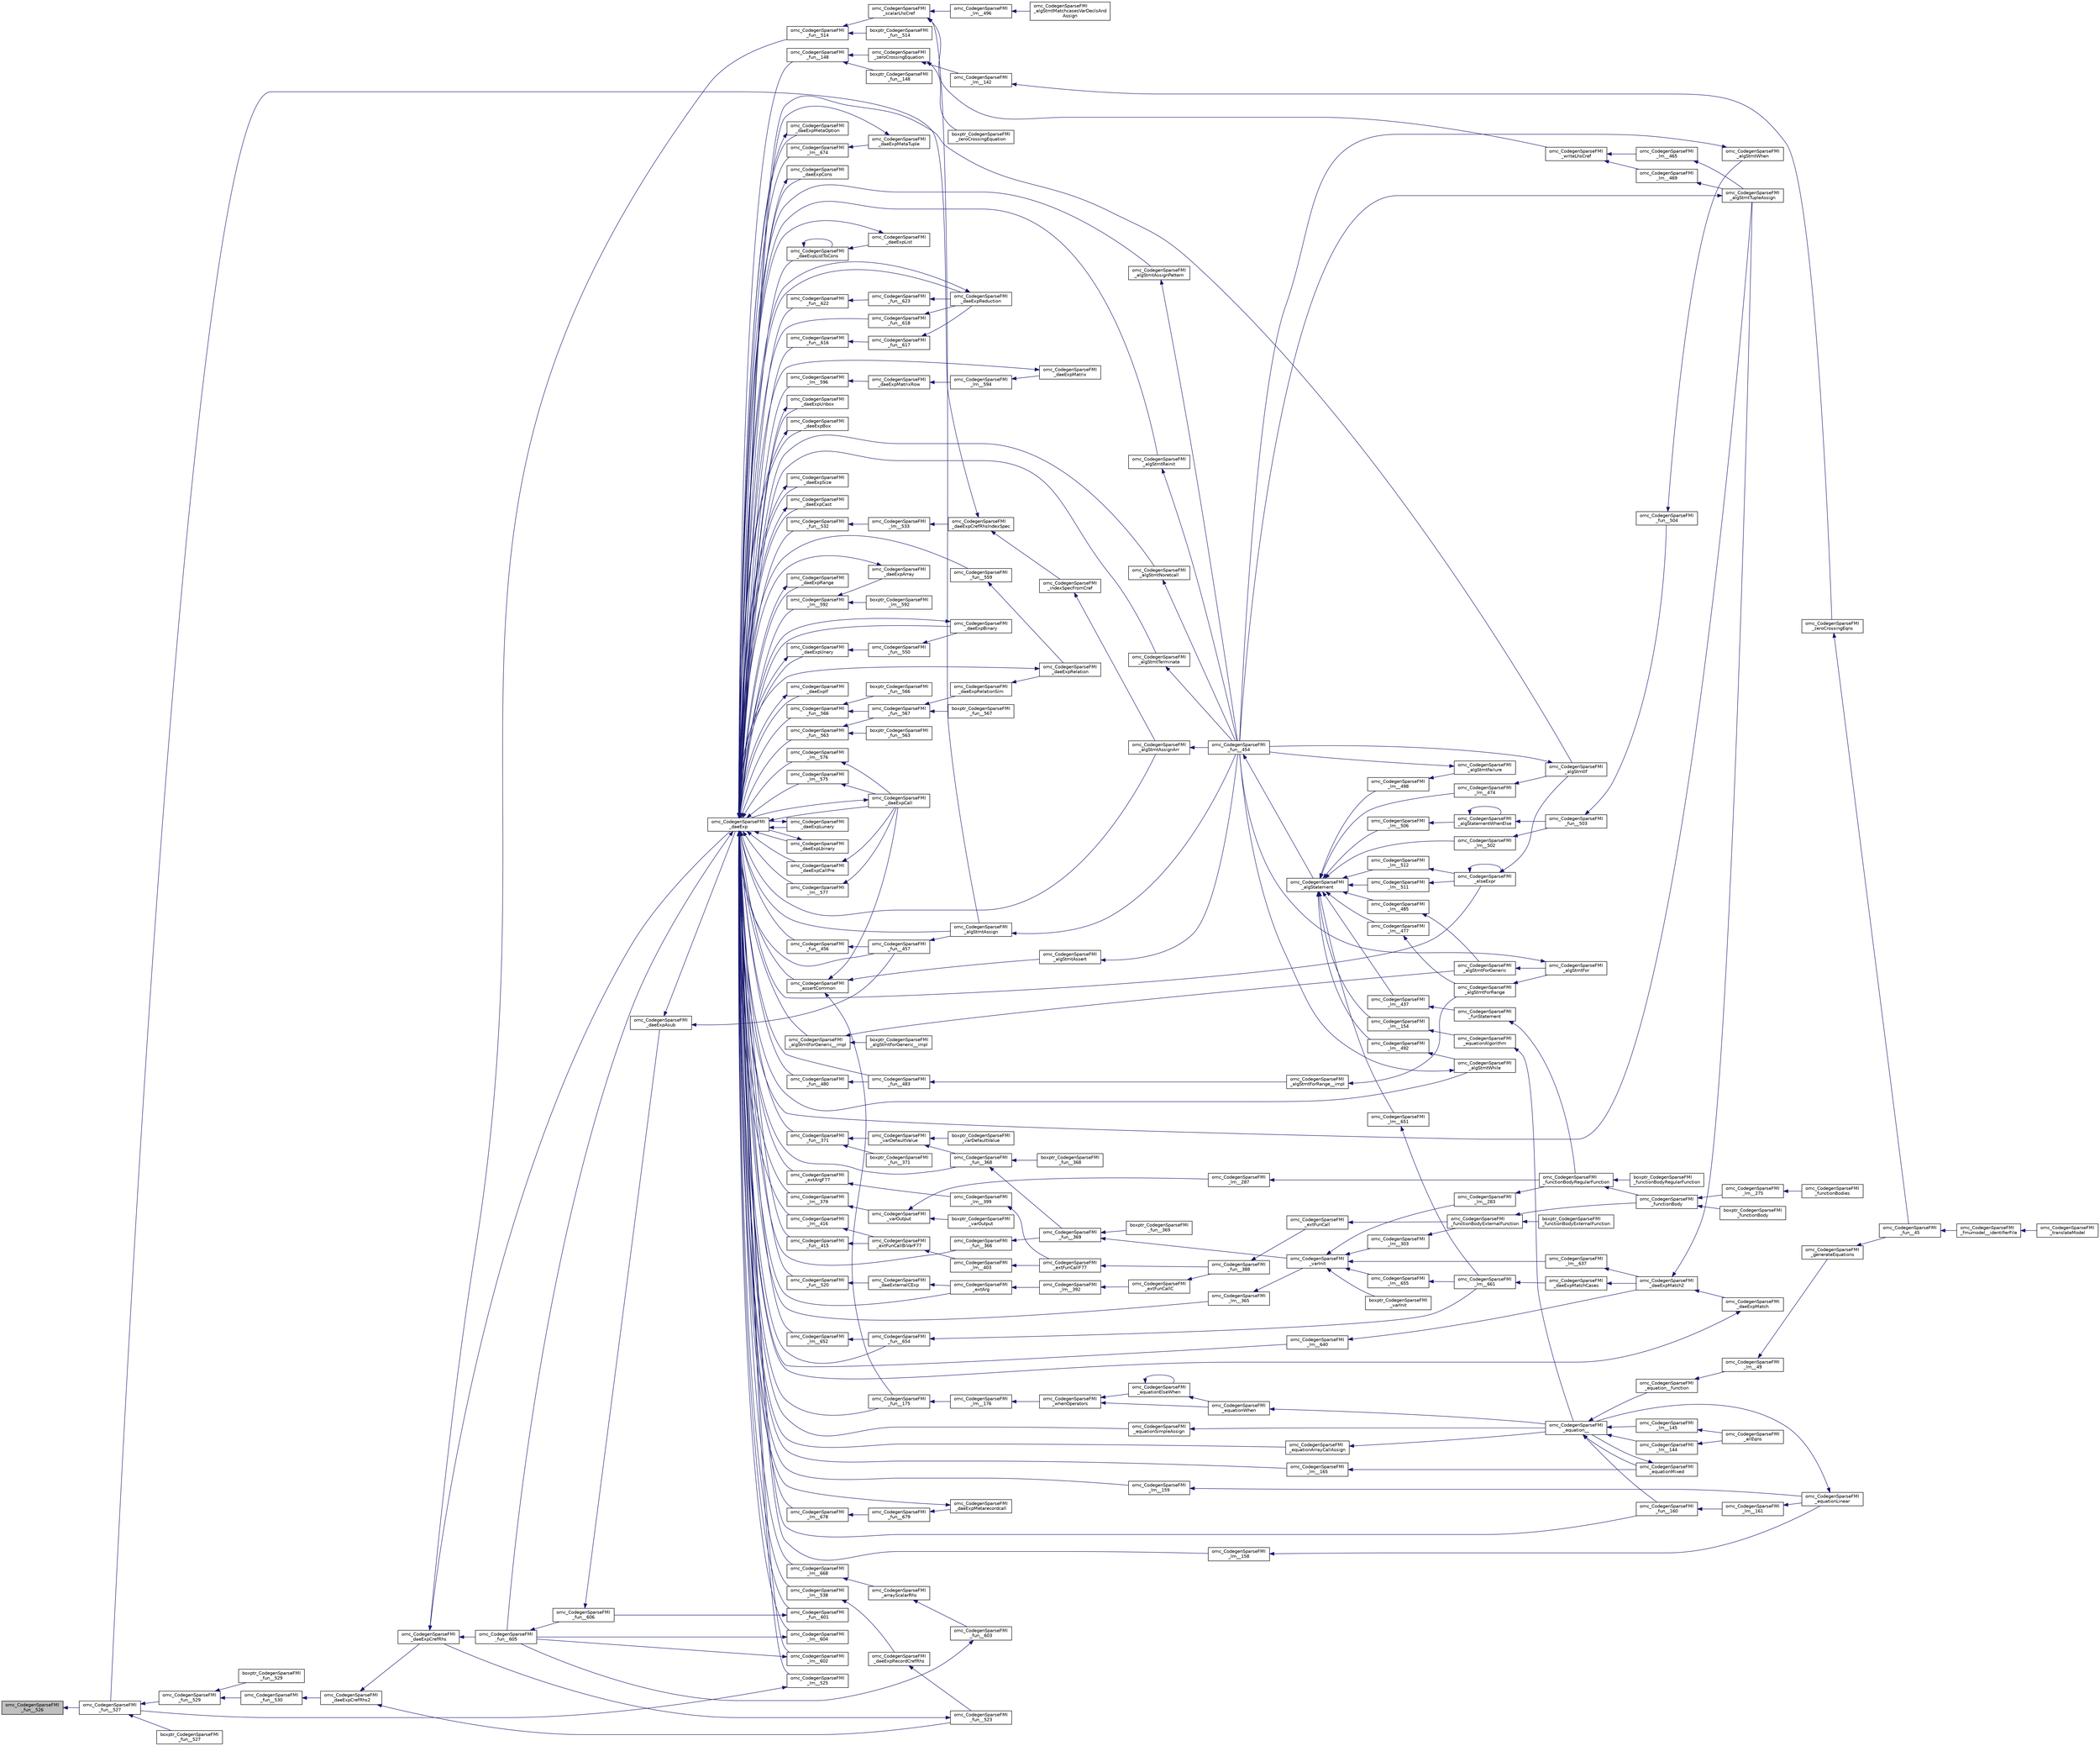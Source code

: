 digraph "omc_CodegenSparseFMI_fun__526"
{
  edge [fontname="Helvetica",fontsize="10",labelfontname="Helvetica",labelfontsize="10"];
  node [fontname="Helvetica",fontsize="10",shape=record];
  rankdir="LR";
  Node123367 [label="omc_CodegenSparseFMI\l_fun__526",height=0.2,width=0.4,color="black", fillcolor="grey75", style="filled", fontcolor="black"];
  Node123367 -> Node123368 [dir="back",color="midnightblue",fontsize="10",style="solid",fontname="Helvetica"];
  Node123368 [label="omc_CodegenSparseFMI\l_fun__527",height=0.2,width=0.4,color="black", fillcolor="white", style="filled",URL="$d1/d2e/_codegen_sparse_f_m_i_8c.html#a062276f7c90fb95feb046a083d2af7d3"];
  Node123368 -> Node123369 [dir="back",color="midnightblue",fontsize="10",style="solid",fontname="Helvetica"];
  Node123369 [label="omc_CodegenSparseFMI\l_fun__529",height=0.2,width=0.4,color="black", fillcolor="white", style="filled",URL="$d1/d2e/_codegen_sparse_f_m_i_8c.html#ada6544d8afd6465616d7ca1d6cf35919"];
  Node123369 -> Node123370 [dir="back",color="midnightblue",fontsize="10",style="solid",fontname="Helvetica"];
  Node123370 [label="omc_CodegenSparseFMI\l_fun__530",height=0.2,width=0.4,color="black", fillcolor="white", style="filled",URL="$d1/d2e/_codegen_sparse_f_m_i_8c.html#adafc20d2b20410209532669c9b45ae16"];
  Node123370 -> Node123371 [dir="back",color="midnightblue",fontsize="10",style="solid",fontname="Helvetica"];
  Node123371 [label="omc_CodegenSparseFMI\l_daeExpCrefRhs2",height=0.2,width=0.4,color="black", fillcolor="white", style="filled",URL="$da/d88/_codegen_sparse_f_m_i_8h.html#a3fceaffa231b419c45cb8edadd4ba04a"];
  Node123371 -> Node123372 [dir="back",color="midnightblue",fontsize="10",style="solid",fontname="Helvetica"];
  Node123372 [label="omc_CodegenSparseFMI\l_daeExpCrefRhs",height=0.2,width=0.4,color="black", fillcolor="white", style="filled",URL="$da/d88/_codegen_sparse_f_m_i_8h.html#a1c8b7f7c630c2bb7f0ccdfe262bce698"];
  Node123372 -> Node123373 [dir="back",color="midnightblue",fontsize="10",style="solid",fontname="Helvetica"];
  Node123373 [label="omc_CodegenSparseFMI\l_fun__605",height=0.2,width=0.4,color="black", fillcolor="white", style="filled",URL="$d1/d2e/_codegen_sparse_f_m_i_8c.html#a9bd0f333ed74be93d8bd6468cde56736"];
  Node123373 -> Node123374 [dir="back",color="midnightblue",fontsize="10",style="solid",fontname="Helvetica"];
  Node123374 [label="omc_CodegenSparseFMI\l_fun__606",height=0.2,width=0.4,color="black", fillcolor="white", style="filled",URL="$d1/d2e/_codegen_sparse_f_m_i_8c.html#a57e7ee8cc6cf0e5de142a92a92caf6d0"];
  Node123374 -> Node123375 [dir="back",color="midnightblue",fontsize="10",style="solid",fontname="Helvetica"];
  Node123375 [label="omc_CodegenSparseFMI\l_daeExpAsub",height=0.2,width=0.4,color="black", fillcolor="white", style="filled",URL="$da/d88/_codegen_sparse_f_m_i_8h.html#ab042430b0f630bd548c9122206a41a76"];
  Node123375 -> Node123376 [dir="back",color="midnightblue",fontsize="10",style="solid",fontname="Helvetica"];
  Node123376 [label="omc_CodegenSparseFMI\l_daeExp",height=0.2,width=0.4,color="black", fillcolor="white", style="filled",URL="$da/d88/_codegen_sparse_f_m_i_8h.html#ab26972f772620810838d527d8554f2ac"];
  Node123376 -> Node123377 [dir="back",color="midnightblue",fontsize="10",style="solid",fontname="Helvetica"];
  Node123377 [label="omc_CodegenSparseFMI\l_assertCommon",height=0.2,width=0.4,color="black", fillcolor="white", style="filled",URL="$da/d88/_codegen_sparse_f_m_i_8h.html#affff73cc747add47129bcbacc2d38f9a"];
  Node123377 -> Node123378 [dir="back",color="midnightblue",fontsize="10",style="solid",fontname="Helvetica"];
  Node123378 [label="omc_CodegenSparseFMI\l_daeExpCall",height=0.2,width=0.4,color="black", fillcolor="white", style="filled",URL="$da/d88/_codegen_sparse_f_m_i_8h.html#a48a7b37bcd95aafb972b82321fa96aac"];
  Node123378 -> Node123376 [dir="back",color="midnightblue",fontsize="10",style="solid",fontname="Helvetica"];
  Node123377 -> Node123379 [dir="back",color="midnightblue",fontsize="10",style="solid",fontname="Helvetica"];
  Node123379 [label="omc_CodegenSparseFMI\l_algStmtAssert",height=0.2,width=0.4,color="black", fillcolor="white", style="filled",URL="$da/d88/_codegen_sparse_f_m_i_8h.html#a6b429ec5152996a5f9279a3ddf6844b0"];
  Node123379 -> Node123380 [dir="back",color="midnightblue",fontsize="10",style="solid",fontname="Helvetica"];
  Node123380 [label="omc_CodegenSparseFMI\l_fun__454",height=0.2,width=0.4,color="black", fillcolor="white", style="filled",URL="$d1/d2e/_codegen_sparse_f_m_i_8c.html#a38506d8a286cdb1703e9653cec496244"];
  Node123380 -> Node123381 [dir="back",color="midnightblue",fontsize="10",style="solid",fontname="Helvetica"];
  Node123381 [label="omc_CodegenSparseFMI\l_algStatement",height=0.2,width=0.4,color="black", fillcolor="white", style="filled",URL="$da/d88/_codegen_sparse_f_m_i_8h.html#a5d1fbf810cfb458410c3f606dd4518d6"];
  Node123381 -> Node123382 [dir="back",color="midnightblue",fontsize="10",style="solid",fontname="Helvetica"];
  Node123382 [label="omc_CodegenSparseFMI\l_lm__651",height=0.2,width=0.4,color="black", fillcolor="white", style="filled",URL="$d1/d2e/_codegen_sparse_f_m_i_8c.html#a4601ee3bb7611f920e2f9c96c21fce8e"];
  Node123382 -> Node123383 [dir="back",color="midnightblue",fontsize="10",style="solid",fontname="Helvetica"];
  Node123383 [label="omc_CodegenSparseFMI\l_lm__661",height=0.2,width=0.4,color="black", fillcolor="white", style="filled",URL="$d1/d2e/_codegen_sparse_f_m_i_8c.html#af15d08c53a5b48667e16622e16e97ec5"];
  Node123383 -> Node123384 [dir="back",color="midnightblue",fontsize="10",style="solid",fontname="Helvetica"];
  Node123384 [label="omc_CodegenSparseFMI\l_daeExpMatchCases",height=0.2,width=0.4,color="black", fillcolor="white", style="filled",URL="$da/d88/_codegen_sparse_f_m_i_8h.html#a67c72be0aaa49a7a85509e1c5ab98b41"];
  Node123384 -> Node123385 [dir="back",color="midnightblue",fontsize="10",style="solid",fontname="Helvetica"];
  Node123385 [label="omc_CodegenSparseFMI\l_daeExpMatch2",height=0.2,width=0.4,color="black", fillcolor="white", style="filled",URL="$da/d88/_codegen_sparse_f_m_i_8h.html#a3d2d85eda4fc6adaf9f0a30a7a870128"];
  Node123385 -> Node123386 [dir="back",color="midnightblue",fontsize="10",style="solid",fontname="Helvetica"];
  Node123386 [label="omc_CodegenSparseFMI\l_daeExpMatch",height=0.2,width=0.4,color="black", fillcolor="white", style="filled",URL="$da/d88/_codegen_sparse_f_m_i_8h.html#a59ba01dc770311168227b0e3a87b1e1d"];
  Node123386 -> Node123376 [dir="back",color="midnightblue",fontsize="10",style="solid",fontname="Helvetica"];
  Node123385 -> Node123387 [dir="back",color="midnightblue",fontsize="10",style="solid",fontname="Helvetica"];
  Node123387 [label="omc_CodegenSparseFMI\l_algStmtTupleAssign",height=0.2,width=0.4,color="black", fillcolor="white", style="filled",URL="$da/d88/_codegen_sparse_f_m_i_8h.html#a97aeb17841cb7160e7635ac180b44c9c"];
  Node123387 -> Node123380 [dir="back",color="midnightblue",fontsize="10",style="solid",fontname="Helvetica"];
  Node123381 -> Node123388 [dir="back",color="midnightblue",fontsize="10",style="solid",fontname="Helvetica"];
  Node123388 [label="omc_CodegenSparseFMI\l_lm__512",height=0.2,width=0.4,color="black", fillcolor="white", style="filled",URL="$d1/d2e/_codegen_sparse_f_m_i_8c.html#af95888dfe83bb5057d8fd4311bb02812"];
  Node123388 -> Node123389 [dir="back",color="midnightblue",fontsize="10",style="solid",fontname="Helvetica"];
  Node123389 [label="omc_CodegenSparseFMI\l_elseExpr",height=0.2,width=0.4,color="black", fillcolor="white", style="filled",URL="$da/d88/_codegen_sparse_f_m_i_8h.html#ae02994b817886c3b7f562e9552fec536"];
  Node123389 -> Node123389 [dir="back",color="midnightblue",fontsize="10",style="solid",fontname="Helvetica"];
  Node123389 -> Node123390 [dir="back",color="midnightblue",fontsize="10",style="solid",fontname="Helvetica"];
  Node123390 [label="omc_CodegenSparseFMI\l_algStmtIf",height=0.2,width=0.4,color="black", fillcolor="white", style="filled",URL="$da/d88/_codegen_sparse_f_m_i_8h.html#aa72b2ef57d1e5ee8a926acad88bf499d"];
  Node123390 -> Node123380 [dir="back",color="midnightblue",fontsize="10",style="solid",fontname="Helvetica"];
  Node123381 -> Node123391 [dir="back",color="midnightblue",fontsize="10",style="solid",fontname="Helvetica"];
  Node123391 [label="omc_CodegenSparseFMI\l_lm__511",height=0.2,width=0.4,color="black", fillcolor="white", style="filled",URL="$d1/d2e/_codegen_sparse_f_m_i_8c.html#ab0773a7f193a1fc208023bda15bcd13e"];
  Node123391 -> Node123389 [dir="back",color="midnightblue",fontsize="10",style="solid",fontname="Helvetica"];
  Node123381 -> Node123392 [dir="back",color="midnightblue",fontsize="10",style="solid",fontname="Helvetica"];
  Node123392 [label="omc_CodegenSparseFMI\l_lm__506",height=0.2,width=0.4,color="black", fillcolor="white", style="filled",URL="$d1/d2e/_codegen_sparse_f_m_i_8c.html#ab9c484cbc52677b6df8e8fb6df621cc0"];
  Node123392 -> Node123393 [dir="back",color="midnightblue",fontsize="10",style="solid",fontname="Helvetica"];
  Node123393 [label="omc_CodegenSparseFMI\l_algStatementWhenElse",height=0.2,width=0.4,color="black", fillcolor="white", style="filled",URL="$da/d88/_codegen_sparse_f_m_i_8h.html#a55c70c95b005ab4e4a668af539875303"];
  Node123393 -> Node123393 [dir="back",color="midnightblue",fontsize="10",style="solid",fontname="Helvetica"];
  Node123393 -> Node123394 [dir="back",color="midnightblue",fontsize="10",style="solid",fontname="Helvetica"];
  Node123394 [label="omc_CodegenSparseFMI\l_fun__503",height=0.2,width=0.4,color="black", fillcolor="white", style="filled",URL="$d1/d2e/_codegen_sparse_f_m_i_8c.html#a2f60622244298e4d41f2a4f51d7b6875"];
  Node123394 -> Node123395 [dir="back",color="midnightblue",fontsize="10",style="solid",fontname="Helvetica"];
  Node123395 [label="omc_CodegenSparseFMI\l_fun__504",height=0.2,width=0.4,color="black", fillcolor="white", style="filled",URL="$d1/d2e/_codegen_sparse_f_m_i_8c.html#a34c708458b1cf12fb6f5f8b4d739cfd1"];
  Node123395 -> Node123396 [dir="back",color="midnightblue",fontsize="10",style="solid",fontname="Helvetica"];
  Node123396 [label="omc_CodegenSparseFMI\l_algStmtWhen",height=0.2,width=0.4,color="black", fillcolor="white", style="filled",URL="$da/d88/_codegen_sparse_f_m_i_8h.html#a1045cff030f158d7beb1890107038b8d"];
  Node123396 -> Node123380 [dir="back",color="midnightblue",fontsize="10",style="solid",fontname="Helvetica"];
  Node123381 -> Node123397 [dir="back",color="midnightblue",fontsize="10",style="solid",fontname="Helvetica"];
  Node123397 [label="omc_CodegenSparseFMI\l_lm__502",height=0.2,width=0.4,color="black", fillcolor="white", style="filled",URL="$d1/d2e/_codegen_sparse_f_m_i_8c.html#a7b108abc44b96cb6c9ed48e243a90fad"];
  Node123397 -> Node123394 [dir="back",color="midnightblue",fontsize="10",style="solid",fontname="Helvetica"];
  Node123381 -> Node123398 [dir="back",color="midnightblue",fontsize="10",style="solid",fontname="Helvetica"];
  Node123398 [label="omc_CodegenSparseFMI\l_lm__498",height=0.2,width=0.4,color="black", fillcolor="white", style="filled",URL="$d1/d2e/_codegen_sparse_f_m_i_8c.html#a9a587324a76d2a404951bc9b392ed5cb"];
  Node123398 -> Node123399 [dir="back",color="midnightblue",fontsize="10",style="solid",fontname="Helvetica"];
  Node123399 [label="omc_CodegenSparseFMI\l_algStmtFailure",height=0.2,width=0.4,color="black", fillcolor="white", style="filled",URL="$da/d88/_codegen_sparse_f_m_i_8h.html#ad11b2d0a665f24fbe809721a52d58392"];
  Node123399 -> Node123380 [dir="back",color="midnightblue",fontsize="10",style="solid",fontname="Helvetica"];
  Node123381 -> Node123400 [dir="back",color="midnightblue",fontsize="10",style="solid",fontname="Helvetica"];
  Node123400 [label="omc_CodegenSparseFMI\l_lm__492",height=0.2,width=0.4,color="black", fillcolor="white", style="filled",URL="$d1/d2e/_codegen_sparse_f_m_i_8c.html#a72ef5dd5785e8cfbae898a4957299174"];
  Node123400 -> Node123401 [dir="back",color="midnightblue",fontsize="10",style="solid",fontname="Helvetica"];
  Node123401 [label="omc_CodegenSparseFMI\l_algStmtWhile",height=0.2,width=0.4,color="black", fillcolor="white", style="filled",URL="$da/d88/_codegen_sparse_f_m_i_8h.html#a737e817657aa616db460e3a97c2e3107"];
  Node123401 -> Node123380 [dir="back",color="midnightblue",fontsize="10",style="solid",fontname="Helvetica"];
  Node123381 -> Node123402 [dir="back",color="midnightblue",fontsize="10",style="solid",fontname="Helvetica"];
  Node123402 [label="omc_CodegenSparseFMI\l_lm__485",height=0.2,width=0.4,color="black", fillcolor="white", style="filled",URL="$d1/d2e/_codegen_sparse_f_m_i_8c.html#aaee69379b676eacca1ab73ffa0291eea"];
  Node123402 -> Node123403 [dir="back",color="midnightblue",fontsize="10",style="solid",fontname="Helvetica"];
  Node123403 [label="omc_CodegenSparseFMI\l_algStmtForGeneric",height=0.2,width=0.4,color="black", fillcolor="white", style="filled",URL="$da/d88/_codegen_sparse_f_m_i_8h.html#a15ee44d2afe47cb6295a4d916b0ca7a1"];
  Node123403 -> Node123404 [dir="back",color="midnightblue",fontsize="10",style="solid",fontname="Helvetica"];
  Node123404 [label="omc_CodegenSparseFMI\l_algStmtFor",height=0.2,width=0.4,color="black", fillcolor="white", style="filled",URL="$da/d88/_codegen_sparse_f_m_i_8h.html#a4a85a211bdd342c5634f687ac8530821"];
  Node123404 -> Node123380 [dir="back",color="midnightblue",fontsize="10",style="solid",fontname="Helvetica"];
  Node123381 -> Node123405 [dir="back",color="midnightblue",fontsize="10",style="solid",fontname="Helvetica"];
  Node123405 [label="omc_CodegenSparseFMI\l_lm__477",height=0.2,width=0.4,color="black", fillcolor="white", style="filled",URL="$d1/d2e/_codegen_sparse_f_m_i_8c.html#a2f9a22c9a97ca26efa4457a52c8310c9"];
  Node123405 -> Node123406 [dir="back",color="midnightblue",fontsize="10",style="solid",fontname="Helvetica"];
  Node123406 [label="omc_CodegenSparseFMI\l_algStmtForRange",height=0.2,width=0.4,color="black", fillcolor="white", style="filled",URL="$da/d88/_codegen_sparse_f_m_i_8h.html#aec1da676936e15ede37d5d7df69bd5d3"];
  Node123406 -> Node123404 [dir="back",color="midnightblue",fontsize="10",style="solid",fontname="Helvetica"];
  Node123381 -> Node123407 [dir="back",color="midnightblue",fontsize="10",style="solid",fontname="Helvetica"];
  Node123407 [label="omc_CodegenSparseFMI\l_lm__474",height=0.2,width=0.4,color="black", fillcolor="white", style="filled",URL="$d1/d2e/_codegen_sparse_f_m_i_8c.html#a39706f1a079b0966689768a75ddc77b3"];
  Node123407 -> Node123390 [dir="back",color="midnightblue",fontsize="10",style="solid",fontname="Helvetica"];
  Node123381 -> Node123408 [dir="back",color="midnightblue",fontsize="10",style="solid",fontname="Helvetica"];
  Node123408 [label="omc_CodegenSparseFMI\l_lm__437",height=0.2,width=0.4,color="black", fillcolor="white", style="filled",URL="$d1/d2e/_codegen_sparse_f_m_i_8c.html#a1bcb8bb8090787c8cfad3cc233eb2cbb"];
  Node123408 -> Node123409 [dir="back",color="midnightblue",fontsize="10",style="solid",fontname="Helvetica"];
  Node123409 [label="omc_CodegenSparseFMI\l_funStatement",height=0.2,width=0.4,color="black", fillcolor="white", style="filled",URL="$da/d88/_codegen_sparse_f_m_i_8h.html#a6011fbd6700693d91a736f67f7cd333a"];
  Node123409 -> Node123410 [dir="back",color="midnightblue",fontsize="10",style="solid",fontname="Helvetica"];
  Node123410 [label="omc_CodegenSparseFMI\l_functionBodyRegularFunction",height=0.2,width=0.4,color="black", fillcolor="white", style="filled",URL="$da/d88/_codegen_sparse_f_m_i_8h.html#a35f588d60d8560ad7c541738fc9bc5d0"];
  Node123410 -> Node123411 [dir="back",color="midnightblue",fontsize="10",style="solid",fontname="Helvetica"];
  Node123411 [label="boxptr_CodegenSparseFMI\l_functionBodyRegularFunction",height=0.2,width=0.4,color="black", fillcolor="white", style="filled",URL="$da/d88/_codegen_sparse_f_m_i_8h.html#ad0cd59d6ca1bf8ab02b015f235daadf1"];
  Node123410 -> Node123412 [dir="back",color="midnightblue",fontsize="10",style="solid",fontname="Helvetica"];
  Node123412 [label="omc_CodegenSparseFMI\l_functionBody",height=0.2,width=0.4,color="black", fillcolor="white", style="filled",URL="$da/d88/_codegen_sparse_f_m_i_8h.html#a8326dd08d50f77b343a0b1e9fdee90d6"];
  Node123412 -> Node123413 [dir="back",color="midnightblue",fontsize="10",style="solid",fontname="Helvetica"];
  Node123413 [label="boxptr_CodegenSparseFMI\l_functionBody",height=0.2,width=0.4,color="black", fillcolor="white", style="filled",URL="$da/d88/_codegen_sparse_f_m_i_8h.html#a1450c37977ff46f0a318f1740d46b3a2"];
  Node123412 -> Node123414 [dir="back",color="midnightblue",fontsize="10",style="solid",fontname="Helvetica"];
  Node123414 [label="omc_CodegenSparseFMI\l_lm__275",height=0.2,width=0.4,color="black", fillcolor="white", style="filled",URL="$d1/d2e/_codegen_sparse_f_m_i_8c.html#afa6f1fb10983410b266344362bafabb7"];
  Node123414 -> Node123415 [dir="back",color="midnightblue",fontsize="10",style="solid",fontname="Helvetica"];
  Node123415 [label="omc_CodegenSparseFMI\l_functionBodies",height=0.2,width=0.4,color="black", fillcolor="white", style="filled",URL="$da/d88/_codegen_sparse_f_m_i_8h.html#ad5d463f801d993e3be31d7c8963771af"];
  Node123381 -> Node123416 [dir="back",color="midnightblue",fontsize="10",style="solid",fontname="Helvetica"];
  Node123416 [label="omc_CodegenSparseFMI\l_lm__154",height=0.2,width=0.4,color="black", fillcolor="white", style="filled",URL="$d1/d2e/_codegen_sparse_f_m_i_8c.html#a1572fc969206bf7560bccaad1883519a"];
  Node123416 -> Node123417 [dir="back",color="midnightblue",fontsize="10",style="solid",fontname="Helvetica"];
  Node123417 [label="omc_CodegenSparseFMI\l_equationAlgorithm",height=0.2,width=0.4,color="black", fillcolor="white", style="filled",URL="$da/d88/_codegen_sparse_f_m_i_8h.html#adc1144a1e01b13d32f1cd272edef769f"];
  Node123417 -> Node123418 [dir="back",color="midnightblue",fontsize="10",style="solid",fontname="Helvetica"];
  Node123418 [label="omc_CodegenSparseFMI\l_equation__",height=0.2,width=0.4,color="black", fillcolor="white", style="filled",URL="$da/d88/_codegen_sparse_f_m_i_8h.html#a99f4c0cb745d02faf3615bcda104a18a"];
  Node123418 -> Node123419 [dir="back",color="midnightblue",fontsize="10",style="solid",fontname="Helvetica"];
  Node123419 [label="omc_CodegenSparseFMI\l_equationMixed",height=0.2,width=0.4,color="black", fillcolor="white", style="filled",URL="$da/d88/_codegen_sparse_f_m_i_8h.html#ac29f9768bd0d77a3e1e85ee8d33113f2"];
  Node123419 -> Node123418 [dir="back",color="midnightblue",fontsize="10",style="solid",fontname="Helvetica"];
  Node123418 -> Node123420 [dir="back",color="midnightblue",fontsize="10",style="solid",fontname="Helvetica"];
  Node123420 [label="omc_CodegenSparseFMI\l_fun__160",height=0.2,width=0.4,color="black", fillcolor="white", style="filled",URL="$d1/d2e/_codegen_sparse_f_m_i_8c.html#ae706b7e1daac9ecce083bb0f153c4537"];
  Node123420 -> Node123421 [dir="back",color="midnightblue",fontsize="10",style="solid",fontname="Helvetica"];
  Node123421 [label="omc_CodegenSparseFMI\l_lm__161",height=0.2,width=0.4,color="black", fillcolor="white", style="filled",URL="$d1/d2e/_codegen_sparse_f_m_i_8c.html#afef10b15667b5fa348e2e5474100a059"];
  Node123421 -> Node123422 [dir="back",color="midnightblue",fontsize="10",style="solid",fontname="Helvetica"];
  Node123422 [label="omc_CodegenSparseFMI\l_equationLinear",height=0.2,width=0.4,color="black", fillcolor="white", style="filled",URL="$da/d88/_codegen_sparse_f_m_i_8h.html#ae8ae758cee8e51f80c69f273ea2dead4"];
  Node123422 -> Node123418 [dir="back",color="midnightblue",fontsize="10",style="solid",fontname="Helvetica"];
  Node123418 -> Node123423 [dir="back",color="midnightblue",fontsize="10",style="solid",fontname="Helvetica"];
  Node123423 [label="omc_CodegenSparseFMI\l_lm__145",height=0.2,width=0.4,color="black", fillcolor="white", style="filled",URL="$d1/d2e/_codegen_sparse_f_m_i_8c.html#a482b9fe4a2cf1170ba37c04cbeeba56b"];
  Node123423 -> Node123424 [dir="back",color="midnightblue",fontsize="10",style="solid",fontname="Helvetica"];
  Node123424 [label="omc_CodegenSparseFMI\l_allEqns",height=0.2,width=0.4,color="black", fillcolor="white", style="filled",URL="$da/d88/_codegen_sparse_f_m_i_8h.html#a94fa0652e8d98e8869394cc988af391b"];
  Node123418 -> Node123425 [dir="back",color="midnightblue",fontsize="10",style="solid",fontname="Helvetica"];
  Node123425 [label="omc_CodegenSparseFMI\l_lm__144",height=0.2,width=0.4,color="black", fillcolor="white", style="filled",URL="$d1/d2e/_codegen_sparse_f_m_i_8c.html#a53bc84287c3730b73c523380ca378dcf"];
  Node123425 -> Node123424 [dir="back",color="midnightblue",fontsize="10",style="solid",fontname="Helvetica"];
  Node123418 -> Node123426 [dir="back",color="midnightblue",fontsize="10",style="solid",fontname="Helvetica"];
  Node123426 [label="omc_CodegenSparseFMI\l_equation__function",height=0.2,width=0.4,color="black", fillcolor="white", style="filled",URL="$da/d88/_codegen_sparse_f_m_i_8h.html#a3b6d78478d2920ade27380933feef664"];
  Node123426 -> Node123427 [dir="back",color="midnightblue",fontsize="10",style="solid",fontname="Helvetica"];
  Node123427 [label="omc_CodegenSparseFMI\l_lm__49",height=0.2,width=0.4,color="black", fillcolor="white", style="filled",URL="$d1/d2e/_codegen_sparse_f_m_i_8c.html#afd950130e5951ce5d9b078504b8e5445"];
  Node123427 -> Node123428 [dir="back",color="midnightblue",fontsize="10",style="solid",fontname="Helvetica"];
  Node123428 [label="omc_CodegenSparseFMI\l_generateEquations",height=0.2,width=0.4,color="black", fillcolor="white", style="filled",URL="$da/d88/_codegen_sparse_f_m_i_8h.html#a944e50c37aa93fa6e9c540a7d9a7f671"];
  Node123428 -> Node123429 [dir="back",color="midnightblue",fontsize="10",style="solid",fontname="Helvetica"];
  Node123429 [label="omc_CodegenSparseFMI\l_fun__45",height=0.2,width=0.4,color="black", fillcolor="white", style="filled",URL="$d1/d2e/_codegen_sparse_f_m_i_8c.html#a33c397eee4567dbaf5269d88f9ea50f2"];
  Node123429 -> Node123430 [dir="back",color="midnightblue",fontsize="10",style="solid",fontname="Helvetica"];
  Node123430 [label="omc_CodegenSparseFMI\l_fmumodel__identifierFile",height=0.2,width=0.4,color="black", fillcolor="white", style="filled",URL="$da/d88/_codegen_sparse_f_m_i_8h.html#a0d704247081fbb1f268bdd5ae5d7f3f3"];
  Node123430 -> Node123431 [dir="back",color="midnightblue",fontsize="10",style="solid",fontname="Helvetica"];
  Node123431 [label="omc_CodegenSparseFMI\l_translateModel",height=0.2,width=0.4,color="black", fillcolor="white", style="filled",URL="$da/d88/_codegen_sparse_f_m_i_8h.html#a6e115544fcae7968ab9fa00a0ea17b1d"];
  Node123377 -> Node123432 [dir="back",color="midnightblue",fontsize="10",style="solid",fontname="Helvetica"];
  Node123432 [label="omc_CodegenSparseFMI\l_fun__175",height=0.2,width=0.4,color="black", fillcolor="white", style="filled",URL="$d1/d2e/_codegen_sparse_f_m_i_8c.html#ae71d3dbce84027f4da25d630128e9f06"];
  Node123432 -> Node123433 [dir="back",color="midnightblue",fontsize="10",style="solid",fontname="Helvetica"];
  Node123433 [label="omc_CodegenSparseFMI\l_lm__176",height=0.2,width=0.4,color="black", fillcolor="white", style="filled",URL="$d1/d2e/_codegen_sparse_f_m_i_8c.html#a3aab67e796da3718ac21ae4e0b10522b"];
  Node123433 -> Node123434 [dir="back",color="midnightblue",fontsize="10",style="solid",fontname="Helvetica"];
  Node123434 [label="omc_CodegenSparseFMI\l_whenOperators",height=0.2,width=0.4,color="black", fillcolor="white", style="filled",URL="$da/d88/_codegen_sparse_f_m_i_8h.html#aaa56a6cbe937c9e43604fbefcddc43d4"];
  Node123434 -> Node123435 [dir="back",color="midnightblue",fontsize="10",style="solid",fontname="Helvetica"];
  Node123435 [label="omc_CodegenSparseFMI\l_equationElseWhen",height=0.2,width=0.4,color="black", fillcolor="white", style="filled",URL="$da/d88/_codegen_sparse_f_m_i_8h.html#a9252f94be6a8d4db5d542a2a30867d21"];
  Node123435 -> Node123435 [dir="back",color="midnightblue",fontsize="10",style="solid",fontname="Helvetica"];
  Node123435 -> Node123436 [dir="back",color="midnightblue",fontsize="10",style="solid",fontname="Helvetica"];
  Node123436 [label="omc_CodegenSparseFMI\l_equationWhen",height=0.2,width=0.4,color="black", fillcolor="white", style="filled",URL="$da/d88/_codegen_sparse_f_m_i_8h.html#a182b50d619540de019adbeb9053f85d2"];
  Node123436 -> Node123418 [dir="back",color="midnightblue",fontsize="10",style="solid",fontname="Helvetica"];
  Node123434 -> Node123436 [dir="back",color="midnightblue",fontsize="10",style="solid",fontname="Helvetica"];
  Node123376 -> Node123437 [dir="back",color="midnightblue",fontsize="10",style="solid",fontname="Helvetica"];
  Node123437 [label="omc_CodegenSparseFMI\l_algStmtAssignPattern",height=0.2,width=0.4,color="black", fillcolor="white", style="filled",URL="$da/d88/_codegen_sparse_f_m_i_8h.html#aa769cf6a279946c8484ba60efafa1bc7"];
  Node123437 -> Node123380 [dir="back",color="midnightblue",fontsize="10",style="solid",fontname="Helvetica"];
  Node123376 -> Node123438 [dir="back",color="midnightblue",fontsize="10",style="solid",fontname="Helvetica"];
  Node123438 [label="omc_CodegenSparseFMI\l_lm__678",height=0.2,width=0.4,color="black", fillcolor="white", style="filled",URL="$d1/d2e/_codegen_sparse_f_m_i_8c.html#a128c47290974b3ffbcea043e82979943"];
  Node123438 -> Node123439 [dir="back",color="midnightblue",fontsize="10",style="solid",fontname="Helvetica"];
  Node123439 [label="omc_CodegenSparseFMI\l_fun__679",height=0.2,width=0.4,color="black", fillcolor="white", style="filled",URL="$d1/d2e/_codegen_sparse_f_m_i_8c.html#a2365ba198f39b872daa06cc5d23c6252"];
  Node123439 -> Node123440 [dir="back",color="midnightblue",fontsize="10",style="solid",fontname="Helvetica"];
  Node123440 [label="omc_CodegenSparseFMI\l_daeExpMetarecordcall",height=0.2,width=0.4,color="black", fillcolor="white", style="filled",URL="$da/d88/_codegen_sparse_f_m_i_8h.html#af4d3cdaeb7380d8a65146e12030c5c0e"];
  Node123440 -> Node123376 [dir="back",color="midnightblue",fontsize="10",style="solid",fontname="Helvetica"];
  Node123376 -> Node123441 [dir="back",color="midnightblue",fontsize="10",style="solid",fontname="Helvetica"];
  Node123441 [label="omc_CodegenSparseFMI\l_daeExpMetaOption",height=0.2,width=0.4,color="black", fillcolor="white", style="filled",URL="$da/d88/_codegen_sparse_f_m_i_8h.html#ae536b39241762561555271004c37440e"];
  Node123441 -> Node123376 [dir="back",color="midnightblue",fontsize="10",style="solid",fontname="Helvetica"];
  Node123376 -> Node123442 [dir="back",color="midnightblue",fontsize="10",style="solid",fontname="Helvetica"];
  Node123442 [label="omc_CodegenSparseFMI\l_lm__674",height=0.2,width=0.4,color="black", fillcolor="white", style="filled",URL="$d1/d2e/_codegen_sparse_f_m_i_8c.html#ad52f1b672015908228e495a9b9ff40ca"];
  Node123442 -> Node123443 [dir="back",color="midnightblue",fontsize="10",style="solid",fontname="Helvetica"];
  Node123443 [label="omc_CodegenSparseFMI\l_daeExpMetaTuple",height=0.2,width=0.4,color="black", fillcolor="white", style="filled",URL="$da/d88/_codegen_sparse_f_m_i_8h.html#a37dab4d4c7bc7fd838505c060a8b9049"];
  Node123443 -> Node123376 [dir="back",color="midnightblue",fontsize="10",style="solid",fontname="Helvetica"];
  Node123376 -> Node123444 [dir="back",color="midnightblue",fontsize="10",style="solid",fontname="Helvetica"];
  Node123444 [label="omc_CodegenSparseFMI\l_daeExpCons",height=0.2,width=0.4,color="black", fillcolor="white", style="filled",URL="$da/d88/_codegen_sparse_f_m_i_8h.html#ab881b9f7dbddb69fe91bb74c9c5c54c1"];
  Node123444 -> Node123376 [dir="back",color="midnightblue",fontsize="10",style="solid",fontname="Helvetica"];
  Node123376 -> Node123445 [dir="back",color="midnightblue",fontsize="10",style="solid",fontname="Helvetica"];
  Node123445 [label="omc_CodegenSparseFMI\l_daeExpListToCons",height=0.2,width=0.4,color="black", fillcolor="white", style="filled",URL="$da/d88/_codegen_sparse_f_m_i_8h.html#a1d1ae6cb82e69292e58b8c65e002ea55"];
  Node123445 -> Node123445 [dir="back",color="midnightblue",fontsize="10",style="solid",fontname="Helvetica"];
  Node123445 -> Node123446 [dir="back",color="midnightblue",fontsize="10",style="solid",fontname="Helvetica"];
  Node123446 [label="omc_CodegenSparseFMI\l_daeExpList",height=0.2,width=0.4,color="black", fillcolor="white", style="filled",URL="$da/d88/_codegen_sparse_f_m_i_8h.html#a2f666b582c610d5c8b23988ecba9664b"];
  Node123446 -> Node123376 [dir="back",color="midnightblue",fontsize="10",style="solid",fontname="Helvetica"];
  Node123376 -> Node123447 [dir="back",color="midnightblue",fontsize="10",style="solid",fontname="Helvetica"];
  Node123447 [label="omc_CodegenSparseFMI\l_lm__668",height=0.2,width=0.4,color="black", fillcolor="white", style="filled",URL="$d1/d2e/_codegen_sparse_f_m_i_8c.html#a76351725b41da0af498aadf54b92c275"];
  Node123447 -> Node123448 [dir="back",color="midnightblue",fontsize="10",style="solid",fontname="Helvetica"];
  Node123448 [label="omc_CodegenSparseFMI\l_arrayScalarRhs",height=0.2,width=0.4,color="black", fillcolor="white", style="filled",URL="$da/d88/_codegen_sparse_f_m_i_8h.html#ab4de96fd8fb5647ef325ca122a4753f3"];
  Node123448 -> Node123449 [dir="back",color="midnightblue",fontsize="10",style="solid",fontname="Helvetica"];
  Node123449 [label="omc_CodegenSparseFMI\l_fun__603",height=0.2,width=0.4,color="black", fillcolor="white", style="filled",URL="$d1/d2e/_codegen_sparse_f_m_i_8c.html#adbd2857da6df0e479b3bd77c5b7a8f7d"];
  Node123449 -> Node123373 [dir="back",color="midnightblue",fontsize="10",style="solid",fontname="Helvetica"];
  Node123376 -> Node123450 [dir="back",color="midnightblue",fontsize="10",style="solid",fontname="Helvetica"];
  Node123450 [label="omc_CodegenSparseFMI\l_daeExpUnbox",height=0.2,width=0.4,color="black", fillcolor="white", style="filled",URL="$da/d88/_codegen_sparse_f_m_i_8h.html#ad8a93ec5bfec6454d268e95a82bf96b8"];
  Node123450 -> Node123376 [dir="back",color="midnightblue",fontsize="10",style="solid",fontname="Helvetica"];
  Node123376 -> Node123451 [dir="back",color="midnightblue",fontsize="10",style="solid",fontname="Helvetica"];
  Node123451 [label="omc_CodegenSparseFMI\l_daeExpBox",height=0.2,width=0.4,color="black", fillcolor="white", style="filled",URL="$da/d88/_codegen_sparse_f_m_i_8h.html#a39dc1615a535b01d20db9b87fc607d3c"];
  Node123451 -> Node123376 [dir="back",color="midnightblue",fontsize="10",style="solid",fontname="Helvetica"];
  Node123376 -> Node123452 [dir="back",color="midnightblue",fontsize="10",style="solid",fontname="Helvetica"];
  Node123452 [label="omc_CodegenSparseFMI\l_fun__654",height=0.2,width=0.4,color="black", fillcolor="white", style="filled",URL="$d1/d2e/_codegen_sparse_f_m_i_8c.html#a779418d021f2bf6e5e05257271d6512f"];
  Node123452 -> Node123383 [dir="back",color="midnightblue",fontsize="10",style="solid",fontname="Helvetica"];
  Node123376 -> Node123453 [dir="back",color="midnightblue",fontsize="10",style="solid",fontname="Helvetica"];
  Node123453 [label="omc_CodegenSparseFMI\l_lm__652",height=0.2,width=0.4,color="black", fillcolor="white", style="filled",URL="$d1/d2e/_codegen_sparse_f_m_i_8c.html#afb77daba20dc13d99f8916228d277ad2"];
  Node123453 -> Node123452 [dir="back",color="midnightblue",fontsize="10",style="solid",fontname="Helvetica"];
  Node123376 -> Node123454 [dir="back",color="midnightblue",fontsize="10",style="solid",fontname="Helvetica"];
  Node123454 [label="omc_CodegenSparseFMI\l_lm__640",height=0.2,width=0.4,color="black", fillcolor="white", style="filled",URL="$d1/d2e/_codegen_sparse_f_m_i_8c.html#ab7ae5141c274871c57b0fb912e7ddaf7"];
  Node123454 -> Node123385 [dir="back",color="midnightblue",fontsize="10",style="solid",fontname="Helvetica"];
  Node123376 -> Node123455 [dir="back",color="midnightblue",fontsize="10",style="solid",fontname="Helvetica"];
  Node123455 [label="omc_CodegenSparseFMI\l_daeExpReduction",height=0.2,width=0.4,color="black", fillcolor="white", style="filled",URL="$da/d88/_codegen_sparse_f_m_i_8h.html#a215e1cfa638090eb2c87b8d31be99cf0"];
  Node123455 -> Node123376 [dir="back",color="midnightblue",fontsize="10",style="solid",fontname="Helvetica"];
  Node123376 -> Node123456 [dir="back",color="midnightblue",fontsize="10",style="solid",fontname="Helvetica"];
  Node123456 [label="omc_CodegenSparseFMI\l_fun__622",height=0.2,width=0.4,color="black", fillcolor="white", style="filled",URL="$d1/d2e/_codegen_sparse_f_m_i_8c.html#ae5c95b0ba06e68ed18a5d60da4cda046"];
  Node123456 -> Node123457 [dir="back",color="midnightblue",fontsize="10",style="solid",fontname="Helvetica"];
  Node123457 [label="omc_CodegenSparseFMI\l_fun__623",height=0.2,width=0.4,color="black", fillcolor="white", style="filled",URL="$d1/d2e/_codegen_sparse_f_m_i_8c.html#ad252a6b0c4628a8f587fbfdf6b702226"];
  Node123457 -> Node123455 [dir="back",color="midnightblue",fontsize="10",style="solid",fontname="Helvetica"];
  Node123376 -> Node123458 [dir="back",color="midnightblue",fontsize="10",style="solid",fontname="Helvetica"];
  Node123458 [label="omc_CodegenSparseFMI\l_fun__618",height=0.2,width=0.4,color="black", fillcolor="white", style="filled",URL="$d1/d2e/_codegen_sparse_f_m_i_8c.html#a6b9efcf5bb1e83e9d6d64821e5b15530"];
  Node123458 -> Node123455 [dir="back",color="midnightblue",fontsize="10",style="solid",fontname="Helvetica"];
  Node123376 -> Node123459 [dir="back",color="midnightblue",fontsize="10",style="solid",fontname="Helvetica"];
  Node123459 [label="omc_CodegenSparseFMI\l_fun__616",height=0.2,width=0.4,color="black", fillcolor="white", style="filled",URL="$d1/d2e/_codegen_sparse_f_m_i_8c.html#a635859e8c511453505953fab612853b3"];
  Node123459 -> Node123460 [dir="back",color="midnightblue",fontsize="10",style="solid",fontname="Helvetica"];
  Node123460 [label="omc_CodegenSparseFMI\l_fun__617",height=0.2,width=0.4,color="black", fillcolor="white", style="filled",URL="$d1/d2e/_codegen_sparse_f_m_i_8c.html#aa08069808fe588458678d9549eb3b245"];
  Node123460 -> Node123455 [dir="back",color="midnightblue",fontsize="10",style="solid",fontname="Helvetica"];
  Node123376 -> Node123461 [dir="back",color="midnightblue",fontsize="10",style="solid",fontname="Helvetica"];
  Node123461 [label="omc_CodegenSparseFMI\l_daeExpSize",height=0.2,width=0.4,color="black", fillcolor="white", style="filled",URL="$da/d88/_codegen_sparse_f_m_i_8h.html#a65806134dc2b86c56ad13bd542641799"];
  Node123461 -> Node123376 [dir="back",color="midnightblue",fontsize="10",style="solid",fontname="Helvetica"];
  Node123376 -> Node123462 [dir="back",color="midnightblue",fontsize="10",style="solid",fontname="Helvetica"];
  Node123462 [label="omc_CodegenSparseFMI\l_daeExpCallPre",height=0.2,width=0.4,color="black", fillcolor="white", style="filled",URL="$da/d88/_codegen_sparse_f_m_i_8h.html#a14fa316eb180ca150badd71a2b426953"];
  Node123462 -> Node123378 [dir="back",color="midnightblue",fontsize="10",style="solid",fontname="Helvetica"];
  Node123376 -> Node123373 [dir="back",color="midnightblue",fontsize="10",style="solid",fontname="Helvetica"];
  Node123376 -> Node123463 [dir="back",color="midnightblue",fontsize="10",style="solid",fontname="Helvetica"];
  Node123463 [label="omc_CodegenSparseFMI\l_lm__604",height=0.2,width=0.4,color="black", fillcolor="white", style="filled",URL="$d1/d2e/_codegen_sparse_f_m_i_8c.html#a1ea19ba89eb6b92706330d280b4a28c4"];
  Node123463 -> Node123373 [dir="back",color="midnightblue",fontsize="10",style="solid",fontname="Helvetica"];
  Node123376 -> Node123464 [dir="back",color="midnightblue",fontsize="10",style="solid",fontname="Helvetica"];
  Node123464 [label="omc_CodegenSparseFMI\l_lm__602",height=0.2,width=0.4,color="black", fillcolor="white", style="filled",URL="$d1/d2e/_codegen_sparse_f_m_i_8c.html#a033ed9fe3cb36fea59e62007c6a4d090"];
  Node123464 -> Node123373 [dir="back",color="midnightblue",fontsize="10",style="solid",fontname="Helvetica"];
  Node123376 -> Node123465 [dir="back",color="midnightblue",fontsize="10",style="solid",fontname="Helvetica"];
  Node123465 [label="omc_CodegenSparseFMI\l_fun__601",height=0.2,width=0.4,color="black", fillcolor="white", style="filled",URL="$d1/d2e/_codegen_sparse_f_m_i_8c.html#a7e7064f5d085e776607bd7e91ba97557"];
  Node123465 -> Node123374 [dir="back",color="midnightblue",fontsize="10",style="solid",fontname="Helvetica"];
  Node123376 -> Node123466 [dir="back",color="midnightblue",fontsize="10",style="solid",fontname="Helvetica"];
  Node123466 [label="omc_CodegenSparseFMI\l_daeExpCast",height=0.2,width=0.4,color="black", fillcolor="white", style="filled",URL="$da/d88/_codegen_sparse_f_m_i_8h.html#a4925df985f63c7b864fc53ff465f925e"];
  Node123466 -> Node123376 [dir="back",color="midnightblue",fontsize="10",style="solid",fontname="Helvetica"];
  Node123376 -> Node123467 [dir="back",color="midnightblue",fontsize="10",style="solid",fontname="Helvetica"];
  Node123467 [label="omc_CodegenSparseFMI\l_daeExpRange",height=0.2,width=0.4,color="black", fillcolor="white", style="filled",URL="$da/d88/_codegen_sparse_f_m_i_8h.html#ab06fb091af14bb2ea0472c05fb26c075"];
  Node123467 -> Node123376 [dir="back",color="midnightblue",fontsize="10",style="solid",fontname="Helvetica"];
  Node123376 -> Node123468 [dir="back",color="midnightblue",fontsize="10",style="solid",fontname="Helvetica"];
  Node123468 [label="omc_CodegenSparseFMI\l_lm__596",height=0.2,width=0.4,color="black", fillcolor="white", style="filled",URL="$d1/d2e/_codegen_sparse_f_m_i_8c.html#a14d5df57654fa55b92d5aff9036ec0ab"];
  Node123468 -> Node123469 [dir="back",color="midnightblue",fontsize="10",style="solid",fontname="Helvetica"];
  Node123469 [label="omc_CodegenSparseFMI\l_daeExpMatrixRow",height=0.2,width=0.4,color="black", fillcolor="white", style="filled",URL="$da/d88/_codegen_sparse_f_m_i_8h.html#aaa8e0e4a311cbf73da7a14c47f4570ac"];
  Node123469 -> Node123470 [dir="back",color="midnightblue",fontsize="10",style="solid",fontname="Helvetica"];
  Node123470 [label="omc_CodegenSparseFMI\l_lm__594",height=0.2,width=0.4,color="black", fillcolor="white", style="filled",URL="$d1/d2e/_codegen_sparse_f_m_i_8c.html#a6851ce9fae595fa7b523b79ce247f9ea"];
  Node123470 -> Node123471 [dir="back",color="midnightblue",fontsize="10",style="solid",fontname="Helvetica"];
  Node123471 [label="omc_CodegenSparseFMI\l_daeExpMatrix",height=0.2,width=0.4,color="black", fillcolor="white", style="filled",URL="$da/d88/_codegen_sparse_f_m_i_8h.html#a6f74e3aeec53ec03a5f219a12576dca4"];
  Node123471 -> Node123376 [dir="back",color="midnightblue",fontsize="10",style="solid",fontname="Helvetica"];
  Node123376 -> Node123472 [dir="back",color="midnightblue",fontsize="10",style="solid",fontname="Helvetica"];
  Node123472 [label="omc_CodegenSparseFMI\l_lm__592",height=0.2,width=0.4,color="black", fillcolor="white", style="filled",URL="$d1/d2e/_codegen_sparse_f_m_i_8c.html#a2e9ed496758b97468e8f6941914f675c"];
  Node123472 -> Node123473 [dir="back",color="midnightblue",fontsize="10",style="solid",fontname="Helvetica"];
  Node123473 [label="omc_CodegenSparseFMI\l_daeExpArray",height=0.2,width=0.4,color="black", fillcolor="white", style="filled",URL="$da/d88/_codegen_sparse_f_m_i_8h.html#a88f664ab98fd5d6d05ad0e1958fa159f"];
  Node123473 -> Node123376 [dir="back",color="midnightblue",fontsize="10",style="solid",fontname="Helvetica"];
  Node123472 -> Node123474 [dir="back",color="midnightblue",fontsize="10",style="solid",fontname="Helvetica"];
  Node123474 [label="boxptr_CodegenSparseFMI\l_lm__592",height=0.2,width=0.4,color="black", fillcolor="white", style="filled",URL="$d1/d2e/_codegen_sparse_f_m_i_8c.html#a14367956a97e5e5449a9ee418310e77f"];
  Node123376 -> Node123378 [dir="back",color="midnightblue",fontsize="10",style="solid",fontname="Helvetica"];
  Node123376 -> Node123475 [dir="back",color="midnightblue",fontsize="10",style="solid",fontname="Helvetica"];
  Node123475 [label="omc_CodegenSparseFMI\l_lm__577",height=0.2,width=0.4,color="black", fillcolor="white", style="filled",URL="$d1/d2e/_codegen_sparse_f_m_i_8c.html#aa4835158f163790c1f9e865fa1b20423"];
  Node123475 -> Node123378 [dir="back",color="midnightblue",fontsize="10",style="solid",fontname="Helvetica"];
  Node123376 -> Node123476 [dir="back",color="midnightblue",fontsize="10",style="solid",fontname="Helvetica"];
  Node123476 [label="omc_CodegenSparseFMI\l_lm__576",height=0.2,width=0.4,color="black", fillcolor="white", style="filled",URL="$d1/d2e/_codegen_sparse_f_m_i_8c.html#a40ec6104238226b95ab6a66b9cfeebaf"];
  Node123476 -> Node123378 [dir="back",color="midnightblue",fontsize="10",style="solid",fontname="Helvetica"];
  Node123376 -> Node123477 [dir="back",color="midnightblue",fontsize="10",style="solid",fontname="Helvetica"];
  Node123477 [label="omc_CodegenSparseFMI\l_lm__575",height=0.2,width=0.4,color="black", fillcolor="white", style="filled",URL="$d1/d2e/_codegen_sparse_f_m_i_8c.html#a88ecf3a6232cff443bc5d54993d50fc8"];
  Node123477 -> Node123378 [dir="back",color="midnightblue",fontsize="10",style="solid",fontname="Helvetica"];
  Node123376 -> Node123478 [dir="back",color="midnightblue",fontsize="10",style="solid",fontname="Helvetica"];
  Node123478 [label="omc_CodegenSparseFMI\l_daeExpIf",height=0.2,width=0.4,color="black", fillcolor="white", style="filled",URL="$da/d88/_codegen_sparse_f_m_i_8h.html#adab7f987725ccb3a03744e1de01d4c79"];
  Node123478 -> Node123376 [dir="back",color="midnightblue",fontsize="10",style="solid",fontname="Helvetica"];
  Node123376 -> Node123479 [dir="back",color="midnightblue",fontsize="10",style="solid",fontname="Helvetica"];
  Node123479 [label="omc_CodegenSparseFMI\l_fun__566",height=0.2,width=0.4,color="black", fillcolor="white", style="filled",URL="$d1/d2e/_codegen_sparse_f_m_i_8c.html#ad34858a04dcb80cd422869b85ac7c18d"];
  Node123479 -> Node123480 [dir="back",color="midnightblue",fontsize="10",style="solid",fontname="Helvetica"];
  Node123480 [label="omc_CodegenSparseFMI\l_fun__567",height=0.2,width=0.4,color="black", fillcolor="white", style="filled",URL="$d1/d2e/_codegen_sparse_f_m_i_8c.html#aef7d2649f8ac06f68ee746f6547d3e38"];
  Node123480 -> Node123481 [dir="back",color="midnightblue",fontsize="10",style="solid",fontname="Helvetica"];
  Node123481 [label="omc_CodegenSparseFMI\l_daeExpRelationSim",height=0.2,width=0.4,color="black", fillcolor="white", style="filled",URL="$da/d88/_codegen_sparse_f_m_i_8h.html#af7a4eaffacd2294a72d4d75d8c1c750d"];
  Node123481 -> Node123482 [dir="back",color="midnightblue",fontsize="10",style="solid",fontname="Helvetica"];
  Node123482 [label="omc_CodegenSparseFMI\l_daeExpRelation",height=0.2,width=0.4,color="black", fillcolor="white", style="filled",URL="$da/d88/_codegen_sparse_f_m_i_8h.html#af5c266092524f9c43b3e5ed60bde1598"];
  Node123482 -> Node123376 [dir="back",color="midnightblue",fontsize="10",style="solid",fontname="Helvetica"];
  Node123480 -> Node123483 [dir="back",color="midnightblue",fontsize="10",style="solid",fontname="Helvetica"];
  Node123483 [label="boxptr_CodegenSparseFMI\l_fun__567",height=0.2,width=0.4,color="black", fillcolor="white", style="filled",URL="$d1/d2e/_codegen_sparse_f_m_i_8c.html#a4dc4b62519efd3816c40fd491aaa13b0"];
  Node123479 -> Node123484 [dir="back",color="midnightblue",fontsize="10",style="solid",fontname="Helvetica"];
  Node123484 [label="boxptr_CodegenSparseFMI\l_fun__566",height=0.2,width=0.4,color="black", fillcolor="white", style="filled",URL="$d1/d2e/_codegen_sparse_f_m_i_8c.html#a3c4a6d6041e14096e6ab87ed411992ba"];
  Node123376 -> Node123485 [dir="back",color="midnightblue",fontsize="10",style="solid",fontname="Helvetica"];
  Node123485 [label="omc_CodegenSparseFMI\l_fun__563",height=0.2,width=0.4,color="black", fillcolor="white", style="filled",URL="$d1/d2e/_codegen_sparse_f_m_i_8c.html#a299b039f830fdd036c59be5072bb62f8"];
  Node123485 -> Node123480 [dir="back",color="midnightblue",fontsize="10",style="solid",fontname="Helvetica"];
  Node123485 -> Node123486 [dir="back",color="midnightblue",fontsize="10",style="solid",fontname="Helvetica"];
  Node123486 [label="boxptr_CodegenSparseFMI\l_fun__563",height=0.2,width=0.4,color="black", fillcolor="white", style="filled",URL="$d1/d2e/_codegen_sparse_f_m_i_8c.html#ab0129ca19779d8146bf4ef226594e5d6"];
  Node123376 -> Node123487 [dir="back",color="midnightblue",fontsize="10",style="solid",fontname="Helvetica"];
  Node123487 [label="omc_CodegenSparseFMI\l_fun__559",height=0.2,width=0.4,color="black", fillcolor="white", style="filled",URL="$d1/d2e/_codegen_sparse_f_m_i_8c.html#a5dbc7fcb9ca1752d28d85113c0e18957"];
  Node123487 -> Node123482 [dir="back",color="midnightblue",fontsize="10",style="solid",fontname="Helvetica"];
  Node123376 -> Node123488 [dir="back",color="midnightblue",fontsize="10",style="solid",fontname="Helvetica"];
  Node123488 [label="omc_CodegenSparseFMI\l_daeExpLunary",height=0.2,width=0.4,color="black", fillcolor="white", style="filled",URL="$da/d88/_codegen_sparse_f_m_i_8h.html#a2aa1a5d377bfb468965ccc50a6f50cb6"];
  Node123488 -> Node123376 [dir="back",color="midnightblue",fontsize="10",style="solid",fontname="Helvetica"];
  Node123376 -> Node123489 [dir="back",color="midnightblue",fontsize="10",style="solid",fontname="Helvetica"];
  Node123489 [label="omc_CodegenSparseFMI\l_daeExpLbinary",height=0.2,width=0.4,color="black", fillcolor="white", style="filled",URL="$da/d88/_codegen_sparse_f_m_i_8h.html#a0f27518bcedaf68af58ebf86d3864875"];
  Node123489 -> Node123376 [dir="back",color="midnightblue",fontsize="10",style="solid",fontname="Helvetica"];
  Node123376 -> Node123490 [dir="back",color="midnightblue",fontsize="10",style="solid",fontname="Helvetica"];
  Node123490 [label="omc_CodegenSparseFMI\l_daeExpUnary",height=0.2,width=0.4,color="black", fillcolor="white", style="filled",URL="$da/d88/_codegen_sparse_f_m_i_8h.html#af745f9e4c3d9336e78492c5e0a87bfb5"];
  Node123490 -> Node123491 [dir="back",color="midnightblue",fontsize="10",style="solid",fontname="Helvetica"];
  Node123491 [label="omc_CodegenSparseFMI\l_fun__550",height=0.2,width=0.4,color="black", fillcolor="white", style="filled",URL="$d1/d2e/_codegen_sparse_f_m_i_8c.html#ac6799101bb1a54a3de54a89d7fbed728"];
  Node123491 -> Node123492 [dir="back",color="midnightblue",fontsize="10",style="solid",fontname="Helvetica"];
  Node123492 [label="omc_CodegenSparseFMI\l_daeExpBinary",height=0.2,width=0.4,color="black", fillcolor="white", style="filled",URL="$da/d88/_codegen_sparse_f_m_i_8h.html#a2cb9117735be254ba999294fd9036b86"];
  Node123492 -> Node123376 [dir="back",color="midnightblue",fontsize="10",style="solid",fontname="Helvetica"];
  Node123490 -> Node123376 [dir="back",color="midnightblue",fontsize="10",style="solid",fontname="Helvetica"];
  Node123376 -> Node123492 [dir="back",color="midnightblue",fontsize="10",style="solid",fontname="Helvetica"];
  Node123376 -> Node123493 [dir="back",color="midnightblue",fontsize="10",style="solid",fontname="Helvetica"];
  Node123493 [label="omc_CodegenSparseFMI\l_lm__538",height=0.2,width=0.4,color="black", fillcolor="white", style="filled",URL="$d1/d2e/_codegen_sparse_f_m_i_8c.html#a5132382ff9f8af0f9c81ef9fb33ce140"];
  Node123493 -> Node123494 [dir="back",color="midnightblue",fontsize="10",style="solid",fontname="Helvetica"];
  Node123494 [label="omc_CodegenSparseFMI\l_daeExpRecordCrefRhs",height=0.2,width=0.4,color="black", fillcolor="white", style="filled",URL="$da/d88/_codegen_sparse_f_m_i_8h.html#a7a5fa2c683abf9b112fce9bb14f4516e"];
  Node123494 -> Node123495 [dir="back",color="midnightblue",fontsize="10",style="solid",fontname="Helvetica"];
  Node123495 [label="omc_CodegenSparseFMI\l_fun__523",height=0.2,width=0.4,color="black", fillcolor="white", style="filled",URL="$d1/d2e/_codegen_sparse_f_m_i_8c.html#ac21903386a6c12cb7ddc073d1d74c9a8"];
  Node123495 -> Node123372 [dir="back",color="midnightblue",fontsize="10",style="solid",fontname="Helvetica"];
  Node123376 -> Node123496 [dir="back",color="midnightblue",fontsize="10",style="solid",fontname="Helvetica"];
  Node123496 [label="omc_CodegenSparseFMI\l_fun__532",height=0.2,width=0.4,color="black", fillcolor="white", style="filled",URL="$d1/d2e/_codegen_sparse_f_m_i_8c.html#ac70de48a2ee7934181ba2c5331283472"];
  Node123496 -> Node123497 [dir="back",color="midnightblue",fontsize="10",style="solid",fontname="Helvetica"];
  Node123497 [label="omc_CodegenSparseFMI\l_lm__533",height=0.2,width=0.4,color="black", fillcolor="white", style="filled",URL="$d1/d2e/_codegen_sparse_f_m_i_8c.html#a75ebc61d138bcbb2b1fc08805df10b40"];
  Node123497 -> Node123498 [dir="back",color="midnightblue",fontsize="10",style="solid",fontname="Helvetica"];
  Node123498 [label="omc_CodegenSparseFMI\l_daeExpCrefRhsIndexSpec",height=0.2,width=0.4,color="black", fillcolor="white", style="filled",URL="$da/d88/_codegen_sparse_f_m_i_8h.html#a59bd853630272057ead85a3b58914019"];
  Node123498 -> Node123368 [dir="back",color="midnightblue",fontsize="10",style="solid",fontname="Helvetica"];
  Node123498 -> Node123499 [dir="back",color="midnightblue",fontsize="10",style="solid",fontname="Helvetica"];
  Node123499 [label="omc_CodegenSparseFMI\l_indexSpecFromCref",height=0.2,width=0.4,color="black", fillcolor="white", style="filled",URL="$da/d88/_codegen_sparse_f_m_i_8h.html#a544d955fc541755f4f154f37d85480cd"];
  Node123499 -> Node123500 [dir="back",color="midnightblue",fontsize="10",style="solid",fontname="Helvetica"];
  Node123500 [label="omc_CodegenSparseFMI\l_algStmtAssignArr",height=0.2,width=0.4,color="black", fillcolor="white", style="filled",URL="$da/d88/_codegen_sparse_f_m_i_8h.html#a2d544cb653fd847cd7b77235d739e678"];
  Node123500 -> Node123380 [dir="back",color="midnightblue",fontsize="10",style="solid",fontname="Helvetica"];
  Node123376 -> Node123501 [dir="back",color="midnightblue",fontsize="10",style="solid",fontname="Helvetica"];
  Node123501 [label="omc_CodegenSparseFMI\l_lm__525",height=0.2,width=0.4,color="black", fillcolor="white", style="filled",URL="$d1/d2e/_codegen_sparse_f_m_i_8c.html#a32e83b0edf3e3eae1cc8b6cd14e327b2"];
  Node123501 -> Node123368 [dir="back",color="midnightblue",fontsize="10",style="solid",fontname="Helvetica"];
  Node123376 -> Node123502 [dir="back",color="midnightblue",fontsize="10",style="solid",fontname="Helvetica"];
  Node123502 [label="omc_CodegenSparseFMI\l_fun__520",height=0.2,width=0.4,color="black", fillcolor="white", style="filled",URL="$d1/d2e/_codegen_sparse_f_m_i_8c.html#a6dcffddb23102c2b6853aa71bb7a79e4"];
  Node123502 -> Node123503 [dir="back",color="midnightblue",fontsize="10",style="solid",fontname="Helvetica"];
  Node123503 [label="omc_CodegenSparseFMI\l_daeExternalCExp",height=0.2,width=0.4,color="black", fillcolor="white", style="filled",URL="$da/d88/_codegen_sparse_f_m_i_8h.html#a2b45cc18473bb8a016e0970151e36947"];
  Node123503 -> Node123504 [dir="back",color="midnightblue",fontsize="10",style="solid",fontname="Helvetica"];
  Node123504 [label="omc_CodegenSparseFMI\l_extArg",height=0.2,width=0.4,color="black", fillcolor="white", style="filled",URL="$da/d88/_codegen_sparse_f_m_i_8h.html#a1a49596181af0c4e93a7a852cd5957e4"];
  Node123504 -> Node123505 [dir="back",color="midnightblue",fontsize="10",style="solid",fontname="Helvetica"];
  Node123505 [label="omc_CodegenSparseFMI\l_lm__392",height=0.2,width=0.4,color="black", fillcolor="white", style="filled",URL="$d1/d2e/_codegen_sparse_f_m_i_8c.html#a1ba3b7598e74a1e7a7ccbeab1e96cb4b"];
  Node123505 -> Node123506 [dir="back",color="midnightblue",fontsize="10",style="solid",fontname="Helvetica"];
  Node123506 [label="omc_CodegenSparseFMI\l_extFunCallC",height=0.2,width=0.4,color="black", fillcolor="white", style="filled",URL="$da/d88/_codegen_sparse_f_m_i_8h.html#ab47fc75f2ec747fb7083f904d782307f"];
  Node123506 -> Node123507 [dir="back",color="midnightblue",fontsize="10",style="solid",fontname="Helvetica"];
  Node123507 [label="omc_CodegenSparseFMI\l_fun__388",height=0.2,width=0.4,color="black", fillcolor="white", style="filled",URL="$d1/d2e/_codegen_sparse_f_m_i_8c.html#aa9a446d8e0b4f8854debf8546db1fe9d"];
  Node123507 -> Node123508 [dir="back",color="midnightblue",fontsize="10",style="solid",fontname="Helvetica"];
  Node123508 [label="omc_CodegenSparseFMI\l_extFunCall",height=0.2,width=0.4,color="black", fillcolor="white", style="filled",URL="$da/d88/_codegen_sparse_f_m_i_8h.html#a87b21095cda093c30204d32315ceb245"];
  Node123508 -> Node123509 [dir="back",color="midnightblue",fontsize="10",style="solid",fontname="Helvetica"];
  Node123509 [label="omc_CodegenSparseFMI\l_functionBodyExternalFunction",height=0.2,width=0.4,color="black", fillcolor="white", style="filled",URL="$da/d88/_codegen_sparse_f_m_i_8h.html#a5e09b2cb18858511d73890a0bf42cb90"];
  Node123509 -> Node123510 [dir="back",color="midnightblue",fontsize="10",style="solid",fontname="Helvetica"];
  Node123510 [label="boxptr_CodegenSparseFMI\l_functionBodyExternalFunction",height=0.2,width=0.4,color="black", fillcolor="white", style="filled",URL="$da/d88/_codegen_sparse_f_m_i_8h.html#ab8402f23f28f71b20296d942781c5102"];
  Node123509 -> Node123412 [dir="back",color="midnightblue",fontsize="10",style="solid",fontname="Helvetica"];
  Node123376 -> Node123389 [dir="back",color="midnightblue",fontsize="10",style="solid",fontname="Helvetica"];
  Node123376 -> Node123511 [dir="back",color="midnightblue",fontsize="10",style="solid",fontname="Helvetica"];
  Node123511 [label="omc_CodegenSparseFMI\l_algStmtReinit",height=0.2,width=0.4,color="black", fillcolor="white", style="filled",URL="$da/d88/_codegen_sparse_f_m_i_8h.html#a5f3c0c40695c349d0c86b213acd9dfa8"];
  Node123511 -> Node123380 [dir="back",color="midnightblue",fontsize="10",style="solid",fontname="Helvetica"];
  Node123376 -> Node123512 [dir="back",color="midnightblue",fontsize="10",style="solid",fontname="Helvetica"];
  Node123512 [label="omc_CodegenSparseFMI\l_algStmtNoretcall",height=0.2,width=0.4,color="black", fillcolor="white", style="filled",URL="$da/d88/_codegen_sparse_f_m_i_8h.html#aaf75e36fdabaaac2f474b4212d6124ba"];
  Node123512 -> Node123380 [dir="back",color="midnightblue",fontsize="10",style="solid",fontname="Helvetica"];
  Node123376 -> Node123513 [dir="back",color="midnightblue",fontsize="10",style="solid",fontname="Helvetica"];
  Node123513 [label="omc_CodegenSparseFMI\l_algStmtTerminate",height=0.2,width=0.4,color="black", fillcolor="white", style="filled",URL="$da/d88/_codegen_sparse_f_m_i_8h.html#aec318c718bf823d2c89c7aab17c89c2b"];
  Node123513 -> Node123380 [dir="back",color="midnightblue",fontsize="10",style="solid",fontname="Helvetica"];
  Node123376 -> Node123401 [dir="back",color="midnightblue",fontsize="10",style="solid",fontname="Helvetica"];
  Node123376 -> Node123514 [dir="back",color="midnightblue",fontsize="10",style="solid",fontname="Helvetica"];
  Node123514 [label="omc_CodegenSparseFMI\l_algStmtForGeneric__impl",height=0.2,width=0.4,color="black", fillcolor="white", style="filled",URL="$da/d88/_codegen_sparse_f_m_i_8h.html#a0514f083076424d123ad1ce49c75c6e0"];
  Node123514 -> Node123515 [dir="back",color="midnightblue",fontsize="10",style="solid",fontname="Helvetica"];
  Node123515 [label="boxptr_CodegenSparseFMI\l_algStmtForGeneric__impl",height=0.2,width=0.4,color="black", fillcolor="white", style="filled",URL="$da/d88/_codegen_sparse_f_m_i_8h.html#a29f05b5a421e3d7b22d40cee2d533af0"];
  Node123514 -> Node123403 [dir="back",color="midnightblue",fontsize="10",style="solid",fontname="Helvetica"];
  Node123376 -> Node123516 [dir="back",color="midnightblue",fontsize="10",style="solid",fontname="Helvetica"];
  Node123516 [label="omc_CodegenSparseFMI\l_fun__483",height=0.2,width=0.4,color="black", fillcolor="white", style="filled",URL="$d1/d2e/_codegen_sparse_f_m_i_8c.html#a604cfeb08da37f12923039f6b6abe264"];
  Node123516 -> Node123517 [dir="back",color="midnightblue",fontsize="10",style="solid",fontname="Helvetica"];
  Node123517 [label="omc_CodegenSparseFMI\l_algStmtForRange__impl",height=0.2,width=0.4,color="black", fillcolor="white", style="filled",URL="$da/d88/_codegen_sparse_f_m_i_8h.html#a6b099b55a770b6567760c51ec005610e"];
  Node123517 -> Node123406 [dir="back",color="midnightblue",fontsize="10",style="solid",fontname="Helvetica"];
  Node123376 -> Node123518 [dir="back",color="midnightblue",fontsize="10",style="solid",fontname="Helvetica"];
  Node123518 [label="omc_CodegenSparseFMI\l_fun__480",height=0.2,width=0.4,color="black", fillcolor="white", style="filled",URL="$d1/d2e/_codegen_sparse_f_m_i_8c.html#a844a988dc5c1f55a5dc5a9da605bbe02"];
  Node123518 -> Node123516 [dir="back",color="midnightblue",fontsize="10",style="solid",fontname="Helvetica"];
  Node123376 -> Node123390 [dir="back",color="midnightblue",fontsize="10",style="solid",fontname="Helvetica"];
  Node123376 -> Node123387 [dir="back",color="midnightblue",fontsize="10",style="solid",fontname="Helvetica"];
  Node123376 -> Node123500 [dir="back",color="midnightblue",fontsize="10",style="solid",fontname="Helvetica"];
  Node123376 -> Node123519 [dir="back",color="midnightblue",fontsize="10",style="solid",fontname="Helvetica"];
  Node123519 [label="omc_CodegenSparseFMI\l_algStmtAssign",height=0.2,width=0.4,color="black", fillcolor="white", style="filled",URL="$da/d88/_codegen_sparse_f_m_i_8h.html#a1c3cbb22c2453d6b93e5a19e87126639"];
  Node123519 -> Node123380 [dir="back",color="midnightblue",fontsize="10",style="solid",fontname="Helvetica"];
  Node123376 -> Node123520 [dir="back",color="midnightblue",fontsize="10",style="solid",fontname="Helvetica"];
  Node123520 [label="omc_CodegenSparseFMI\l_fun__457",height=0.2,width=0.4,color="black", fillcolor="white", style="filled",URL="$d1/d2e/_codegen_sparse_f_m_i_8c.html#a9a66843f2c8f85ed8a0e89829eadf41b"];
  Node123520 -> Node123519 [dir="back",color="midnightblue",fontsize="10",style="solid",fontname="Helvetica"];
  Node123376 -> Node123521 [dir="back",color="midnightblue",fontsize="10",style="solid",fontname="Helvetica"];
  Node123521 [label="omc_CodegenSparseFMI\l_fun__456",height=0.2,width=0.4,color="black", fillcolor="white", style="filled",URL="$d1/d2e/_codegen_sparse_f_m_i_8c.html#a3db1ee190441bec50f44aa887bdceb3c"];
  Node123521 -> Node123520 [dir="back",color="midnightblue",fontsize="10",style="solid",fontname="Helvetica"];
  Node123376 -> Node123522 [dir="back",color="midnightblue",fontsize="10",style="solid",fontname="Helvetica"];
  Node123522 [label="omc_CodegenSparseFMI\l_extArgF77",height=0.2,width=0.4,color="black", fillcolor="white", style="filled",URL="$da/d88/_codegen_sparse_f_m_i_8h.html#a4ede9dc5a24141bcc3f7fa0d816badf1"];
  Node123522 -> Node123523 [dir="back",color="midnightblue",fontsize="10",style="solid",fontname="Helvetica"];
  Node123523 [label="omc_CodegenSparseFMI\l_lm__399",height=0.2,width=0.4,color="black", fillcolor="white", style="filled",URL="$d1/d2e/_codegen_sparse_f_m_i_8c.html#a077f00f4b83d923850bb355dc87e8da2"];
  Node123523 -> Node123524 [dir="back",color="midnightblue",fontsize="10",style="solid",fontname="Helvetica"];
  Node123524 [label="omc_CodegenSparseFMI\l_extFunCallF77",height=0.2,width=0.4,color="black", fillcolor="white", style="filled",URL="$da/d88/_codegen_sparse_f_m_i_8h.html#a5a5570bc06dc0ebd701d0151ec37cf31"];
  Node123524 -> Node123507 [dir="back",color="midnightblue",fontsize="10",style="solid",fontname="Helvetica"];
  Node123376 -> Node123504 [dir="back",color="midnightblue",fontsize="10",style="solid",fontname="Helvetica"];
  Node123376 -> Node123525 [dir="back",color="midnightblue",fontsize="10",style="solid",fontname="Helvetica"];
  Node123525 [label="omc_CodegenSparseFMI\l_lm__416",height=0.2,width=0.4,color="black", fillcolor="white", style="filled",URL="$d1/d2e/_codegen_sparse_f_m_i_8c.html#a2ef59e119b9e60b318c79f89f5b76d15"];
  Node123525 -> Node123526 [dir="back",color="midnightblue",fontsize="10",style="solid",fontname="Helvetica"];
  Node123526 [label="omc_CodegenSparseFMI\l_extFunCallBiVarF77",height=0.2,width=0.4,color="black", fillcolor="white", style="filled",URL="$da/d88/_codegen_sparse_f_m_i_8h.html#a566801269ec9f1f4b42209058ca575b6"];
  Node123526 -> Node123527 [dir="back",color="midnightblue",fontsize="10",style="solid",fontname="Helvetica"];
  Node123527 [label="omc_CodegenSparseFMI\l_lm__403",height=0.2,width=0.4,color="black", fillcolor="white", style="filled",URL="$d1/d2e/_codegen_sparse_f_m_i_8c.html#a0184a314532b4c9f0e51a0ff3bfe4f6c"];
  Node123527 -> Node123524 [dir="back",color="midnightblue",fontsize="10",style="solid",fontname="Helvetica"];
  Node123376 -> Node123528 [dir="back",color="midnightblue",fontsize="10",style="solid",fontname="Helvetica"];
  Node123528 [label="omc_CodegenSparseFMI\l_fun__415",height=0.2,width=0.4,color="black", fillcolor="white", style="filled",URL="$d1/d2e/_codegen_sparse_f_m_i_8c.html#a6d8000fce8365d6cbe728d6a800ca1d6"];
  Node123528 -> Node123526 [dir="back",color="midnightblue",fontsize="10",style="solid",fontname="Helvetica"];
  Node123376 -> Node123529 [dir="back",color="midnightblue",fontsize="10",style="solid",fontname="Helvetica"];
  Node123529 [label="omc_CodegenSparseFMI\l_lm__379",height=0.2,width=0.4,color="black", fillcolor="white", style="filled",URL="$d1/d2e/_codegen_sparse_f_m_i_8c.html#a0f94c2ec2a4e66de9f9efd9e7be3e1b4"];
  Node123529 -> Node123530 [dir="back",color="midnightblue",fontsize="10",style="solid",fontname="Helvetica"];
  Node123530 [label="omc_CodegenSparseFMI\l_varOutput",height=0.2,width=0.4,color="black", fillcolor="white", style="filled",URL="$da/d88/_codegen_sparse_f_m_i_8h.html#a6abc11e2e454bee52c848b7d3f6e8cd6"];
  Node123530 -> Node123531 [dir="back",color="midnightblue",fontsize="10",style="solid",fontname="Helvetica"];
  Node123531 [label="boxptr_CodegenSparseFMI\l_varOutput",height=0.2,width=0.4,color="black", fillcolor="white", style="filled",URL="$da/d88/_codegen_sparse_f_m_i_8h.html#adb616be14e81858a08c479d6fcf43516"];
  Node123530 -> Node123532 [dir="back",color="midnightblue",fontsize="10",style="solid",fontname="Helvetica"];
  Node123532 [label="omc_CodegenSparseFMI\l_lm__287",height=0.2,width=0.4,color="black", fillcolor="white", style="filled",URL="$d1/d2e/_codegen_sparse_f_m_i_8c.html#a2a07816215a3e7202ceb4c575ecc27e5"];
  Node123532 -> Node123410 [dir="back",color="midnightblue",fontsize="10",style="solid",fontname="Helvetica"];
  Node123376 -> Node123533 [dir="back",color="midnightblue",fontsize="10",style="solid",fontname="Helvetica"];
  Node123533 [label="omc_CodegenSparseFMI\l_fun__371",height=0.2,width=0.4,color="black", fillcolor="white", style="filled",URL="$d1/d2e/_codegen_sparse_f_m_i_8c.html#abc6858e4e9a0cab01b4ddd02e90cb4f7"];
  Node123533 -> Node123534 [dir="back",color="midnightblue",fontsize="10",style="solid",fontname="Helvetica"];
  Node123534 [label="omc_CodegenSparseFMI\l_varDefaultValue",height=0.2,width=0.4,color="black", fillcolor="white", style="filled",URL="$da/d88/_codegen_sparse_f_m_i_8h.html#a0e4b16daa2796703c2cd78e8d26d040b"];
  Node123534 -> Node123535 [dir="back",color="midnightblue",fontsize="10",style="solid",fontname="Helvetica"];
  Node123535 [label="boxptr_CodegenSparseFMI\l_varDefaultValue",height=0.2,width=0.4,color="black", fillcolor="white", style="filled",URL="$da/d88/_codegen_sparse_f_m_i_8h.html#a21ec3a3d430e31b8671ad5a32f3c078e"];
  Node123534 -> Node123536 [dir="back",color="midnightblue",fontsize="10",style="solid",fontname="Helvetica"];
  Node123536 [label="omc_CodegenSparseFMI\l_fun__368",height=0.2,width=0.4,color="black", fillcolor="white", style="filled",URL="$d1/d2e/_codegen_sparse_f_m_i_8c.html#aa8a10aafe3ab92df34901dae4df1becd"];
  Node123536 -> Node123537 [dir="back",color="midnightblue",fontsize="10",style="solid",fontname="Helvetica"];
  Node123537 [label="omc_CodegenSparseFMI\l_fun__369",height=0.2,width=0.4,color="black", fillcolor="white", style="filled",URL="$d1/d2e/_codegen_sparse_f_m_i_8c.html#ab82bd04539b5cd86a570c4dd0c46359b"];
  Node123537 -> Node123538 [dir="back",color="midnightblue",fontsize="10",style="solid",fontname="Helvetica"];
  Node123538 [label="omc_CodegenSparseFMI\l_varInit",height=0.2,width=0.4,color="black", fillcolor="white", style="filled",URL="$da/d88/_codegen_sparse_f_m_i_8h.html#a10c085ba790695bef16d6fa0ad0a7d15"];
  Node123538 -> Node123539 [dir="back",color="midnightblue",fontsize="10",style="solid",fontname="Helvetica"];
  Node123539 [label="omc_CodegenSparseFMI\l_lm__655",height=0.2,width=0.4,color="black", fillcolor="white", style="filled",URL="$d1/d2e/_codegen_sparse_f_m_i_8c.html#a6b89bc9fd7a1001e767755674bcbe150"];
  Node123539 -> Node123383 [dir="back",color="midnightblue",fontsize="10",style="solid",fontname="Helvetica"];
  Node123538 -> Node123540 [dir="back",color="midnightblue",fontsize="10",style="solid",fontname="Helvetica"];
  Node123540 [label="omc_CodegenSparseFMI\l_lm__637",height=0.2,width=0.4,color="black", fillcolor="white", style="filled",URL="$d1/d2e/_codegen_sparse_f_m_i_8c.html#abfcdcba1dc6529c209ba15beed6828ad"];
  Node123540 -> Node123385 [dir="back",color="midnightblue",fontsize="10",style="solid",fontname="Helvetica"];
  Node123538 -> Node123541 [dir="back",color="midnightblue",fontsize="10",style="solid",fontname="Helvetica"];
  Node123541 [label="boxptr_CodegenSparseFMI\l_varInit",height=0.2,width=0.4,color="black", fillcolor="white", style="filled",URL="$da/d88/_codegen_sparse_f_m_i_8h.html#a4f05daa65a39d7e4db7ce45abeffee56"];
  Node123538 -> Node123542 [dir="back",color="midnightblue",fontsize="10",style="solid",fontname="Helvetica"];
  Node123542 [label="omc_CodegenSparseFMI\l_lm__303",height=0.2,width=0.4,color="black", fillcolor="white", style="filled",URL="$d1/d2e/_codegen_sparse_f_m_i_8c.html#aff80f5346d68f09bdfa9de162debaf90"];
  Node123542 -> Node123509 [dir="back",color="midnightblue",fontsize="10",style="solid",fontname="Helvetica"];
  Node123538 -> Node123543 [dir="back",color="midnightblue",fontsize="10",style="solid",fontname="Helvetica"];
  Node123543 [label="omc_CodegenSparseFMI\l_lm__283",height=0.2,width=0.4,color="black", fillcolor="white", style="filled",URL="$d1/d2e/_codegen_sparse_f_m_i_8c.html#a70f66a5d31c0bc8a0b9fb94dec9afdff"];
  Node123543 -> Node123410 [dir="back",color="midnightblue",fontsize="10",style="solid",fontname="Helvetica"];
  Node123537 -> Node123544 [dir="back",color="midnightblue",fontsize="10",style="solid",fontname="Helvetica"];
  Node123544 [label="boxptr_CodegenSparseFMI\l_fun__369",height=0.2,width=0.4,color="black", fillcolor="white", style="filled",URL="$d1/d2e/_codegen_sparse_f_m_i_8c.html#aa0a874ec88fa6d27868529bcfbe91319"];
  Node123536 -> Node123545 [dir="back",color="midnightblue",fontsize="10",style="solid",fontname="Helvetica"];
  Node123545 [label="boxptr_CodegenSparseFMI\l_fun__368",height=0.2,width=0.4,color="black", fillcolor="white", style="filled",URL="$d1/d2e/_codegen_sparse_f_m_i_8c.html#a29baae412f8b897ec68d73232d8f7258"];
  Node123533 -> Node123546 [dir="back",color="midnightblue",fontsize="10",style="solid",fontname="Helvetica"];
  Node123546 [label="boxptr_CodegenSparseFMI\l_fun__371",height=0.2,width=0.4,color="black", fillcolor="white", style="filled",URL="$d1/d2e/_codegen_sparse_f_m_i_8c.html#a9bb655626657ade930f6189cda1400b2"];
  Node123376 -> Node123536 [dir="back",color="midnightblue",fontsize="10",style="solid",fontname="Helvetica"];
  Node123376 -> Node123547 [dir="back",color="midnightblue",fontsize="10",style="solid",fontname="Helvetica"];
  Node123547 [label="omc_CodegenSparseFMI\l_fun__366",height=0.2,width=0.4,color="black", fillcolor="white", style="filled",URL="$d1/d2e/_codegen_sparse_f_m_i_8c.html#a11442d80fa84814135390334ecb37d86"];
  Node123547 -> Node123537 [dir="back",color="midnightblue",fontsize="10",style="solid",fontname="Helvetica"];
  Node123376 -> Node123548 [dir="back",color="midnightblue",fontsize="10",style="solid",fontname="Helvetica"];
  Node123548 [label="omc_CodegenSparseFMI\l_lm__365",height=0.2,width=0.4,color="black", fillcolor="white", style="filled",URL="$d1/d2e/_codegen_sparse_f_m_i_8c.html#a4e4a84254c36b0ddf89662757c9fae95"];
  Node123548 -> Node123538 [dir="back",color="midnightblue",fontsize="10",style="solid",fontname="Helvetica"];
  Node123376 -> Node123432 [dir="back",color="midnightblue",fontsize="10",style="solid",fontname="Helvetica"];
  Node123376 -> Node123549 [dir="back",color="midnightblue",fontsize="10",style="solid",fontname="Helvetica"];
  Node123549 [label="omc_CodegenSparseFMI\l_lm__165",height=0.2,width=0.4,color="black", fillcolor="white", style="filled",URL="$d1/d2e/_codegen_sparse_f_m_i_8c.html#adda68cdcf692207f9b86ec18b4414bc4"];
  Node123549 -> Node123419 [dir="back",color="midnightblue",fontsize="10",style="solid",fontname="Helvetica"];
  Node123376 -> Node123420 [dir="back",color="midnightblue",fontsize="10",style="solid",fontname="Helvetica"];
  Node123376 -> Node123550 [dir="back",color="midnightblue",fontsize="10",style="solid",fontname="Helvetica"];
  Node123550 [label="omc_CodegenSparseFMI\l_lm__159",height=0.2,width=0.4,color="black", fillcolor="white", style="filled",URL="$d1/d2e/_codegen_sparse_f_m_i_8c.html#a4264c806de6b2cf908170325c742cebc"];
  Node123550 -> Node123422 [dir="back",color="midnightblue",fontsize="10",style="solid",fontname="Helvetica"];
  Node123376 -> Node123551 [dir="back",color="midnightblue",fontsize="10",style="solid",fontname="Helvetica"];
  Node123551 [label="omc_CodegenSparseFMI\l_lm__158",height=0.2,width=0.4,color="black", fillcolor="white", style="filled",URL="$d1/d2e/_codegen_sparse_f_m_i_8c.html#a7a9f6a27f59ab2b27bce9a15f6248c91"];
  Node123551 -> Node123422 [dir="back",color="midnightblue",fontsize="10",style="solid",fontname="Helvetica"];
  Node123376 -> Node123552 [dir="back",color="midnightblue",fontsize="10",style="solid",fontname="Helvetica"];
  Node123552 [label="omc_CodegenSparseFMI\l_equationArrayCallAssign",height=0.2,width=0.4,color="black", fillcolor="white", style="filled",URL="$da/d88/_codegen_sparse_f_m_i_8h.html#a40edf7baffab5f65512ed4073fd16b96"];
  Node123552 -> Node123418 [dir="back",color="midnightblue",fontsize="10",style="solid",fontname="Helvetica"];
  Node123376 -> Node123553 [dir="back",color="midnightblue",fontsize="10",style="solid",fontname="Helvetica"];
  Node123553 [label="omc_CodegenSparseFMI\l_equationSimpleAssign",height=0.2,width=0.4,color="black", fillcolor="white", style="filled",URL="$da/d88/_codegen_sparse_f_m_i_8h.html#a5836bd80583d75b007d5b2c456e5a94a"];
  Node123553 -> Node123418 [dir="back",color="midnightblue",fontsize="10",style="solid",fontname="Helvetica"];
  Node123376 -> Node123554 [dir="back",color="midnightblue",fontsize="10",style="solid",fontname="Helvetica"];
  Node123554 [label="omc_CodegenSparseFMI\l_fun__148",height=0.2,width=0.4,color="black", fillcolor="white", style="filled",URL="$d1/d2e/_codegen_sparse_f_m_i_8c.html#a7d6d5ad3b36d6ee2b0f5e73f5c14c4cc"];
  Node123554 -> Node123555 [dir="back",color="midnightblue",fontsize="10",style="solid",fontname="Helvetica"];
  Node123555 [label="omc_CodegenSparseFMI\l_zeroCrossingEquation",height=0.2,width=0.4,color="black", fillcolor="white", style="filled",URL="$da/d88/_codegen_sparse_f_m_i_8h.html#a432567d7c54081072675dd8eb6935672"];
  Node123555 -> Node123556 [dir="back",color="midnightblue",fontsize="10",style="solid",fontname="Helvetica"];
  Node123556 [label="boxptr_CodegenSparseFMI\l_zeroCrossingEquation",height=0.2,width=0.4,color="black", fillcolor="white", style="filled",URL="$da/d88/_codegen_sparse_f_m_i_8h.html#a4b2956c07bf2413d3cfa11c11d3d5294"];
  Node123555 -> Node123557 [dir="back",color="midnightblue",fontsize="10",style="solid",fontname="Helvetica"];
  Node123557 [label="omc_CodegenSparseFMI\l_lm__142",height=0.2,width=0.4,color="black", fillcolor="white", style="filled",URL="$d1/d2e/_codegen_sparse_f_m_i_8c.html#a8adec88a4c1feea9be98076f90ffd522"];
  Node123557 -> Node123558 [dir="back",color="midnightblue",fontsize="10",style="solid",fontname="Helvetica"];
  Node123558 [label="omc_CodegenSparseFMI\l_zeroCrossingEqns",height=0.2,width=0.4,color="black", fillcolor="white", style="filled",URL="$da/d88/_codegen_sparse_f_m_i_8h.html#ae972125aa539704bfb508f28b7d6f074"];
  Node123558 -> Node123429 [dir="back",color="midnightblue",fontsize="10",style="solid",fontname="Helvetica"];
  Node123554 -> Node123559 [dir="back",color="midnightblue",fontsize="10",style="solid",fontname="Helvetica"];
  Node123559 [label="boxptr_CodegenSparseFMI\l_fun__148",height=0.2,width=0.4,color="black", fillcolor="white", style="filled",URL="$d1/d2e/_codegen_sparse_f_m_i_8c.html#ac9edc0c6cb479c92b85c31b0b5172dd2"];
  Node123375 -> Node123520 [dir="back",color="midnightblue",fontsize="10",style="solid",fontname="Helvetica"];
  Node123372 -> Node123376 [dir="back",color="midnightblue",fontsize="10",style="solid",fontname="Helvetica"];
  Node123372 -> Node123560 [dir="back",color="midnightblue",fontsize="10",style="solid",fontname="Helvetica"];
  Node123560 [label="omc_CodegenSparseFMI\l_fun__514",height=0.2,width=0.4,color="black", fillcolor="white", style="filled",URL="$d1/d2e/_codegen_sparse_f_m_i_8c.html#af1f83fb431ba8da3a8cb82596aab0b31"];
  Node123560 -> Node123561 [dir="back",color="midnightblue",fontsize="10",style="solid",fontname="Helvetica"];
  Node123561 [label="omc_CodegenSparseFMI\l_scalarLhsCref",height=0.2,width=0.4,color="black", fillcolor="white", style="filled",URL="$da/d88/_codegen_sparse_f_m_i_8h.html#a0b593ab7e65cb46c43c5b3a57185b272"];
  Node123561 -> Node123562 [dir="back",color="midnightblue",fontsize="10",style="solid",fontname="Helvetica"];
  Node123562 [label="omc_CodegenSparseFMI\l_lm__496",height=0.2,width=0.4,color="black", fillcolor="white", style="filled",URL="$d1/d2e/_codegen_sparse_f_m_i_8c.html#a5dfa326f35db040a16a3bb2accf3ab15"];
  Node123562 -> Node123563 [dir="back",color="midnightblue",fontsize="10",style="solid",fontname="Helvetica"];
  Node123563 [label="omc_CodegenSparseFMI\l_algStmtMatchcasesVarDeclsAnd\lAssign",height=0.2,width=0.4,color="black", fillcolor="white", style="filled",URL="$da/d88/_codegen_sparse_f_m_i_8h.html#a8eb59e3ce2ace0f512601a2876bf6415"];
  Node123561 -> Node123564 [dir="back",color="midnightblue",fontsize="10",style="solid",fontname="Helvetica"];
  Node123564 [label="omc_CodegenSparseFMI\l_writeLhsCref",height=0.2,width=0.4,color="black", fillcolor="white", style="filled",URL="$da/d88/_codegen_sparse_f_m_i_8h.html#a9b0bcacfd68630799e6ce1a15d94754a"];
  Node123564 -> Node123565 [dir="back",color="midnightblue",fontsize="10",style="solid",fontname="Helvetica"];
  Node123565 [label="omc_CodegenSparseFMI\l_lm__469",height=0.2,width=0.4,color="black", fillcolor="white", style="filled",URL="$d1/d2e/_codegen_sparse_f_m_i_8c.html#a0c14dc1f5547c7248502eb02fb4fbdfb"];
  Node123565 -> Node123387 [dir="back",color="midnightblue",fontsize="10",style="solid",fontname="Helvetica"];
  Node123564 -> Node123566 [dir="back",color="midnightblue",fontsize="10",style="solid",fontname="Helvetica"];
  Node123566 [label="omc_CodegenSparseFMI\l_lm__465",height=0.2,width=0.4,color="black", fillcolor="white", style="filled",URL="$d1/d2e/_codegen_sparse_f_m_i_8c.html#a4351566289edb47715d64ce1b371d228"];
  Node123566 -> Node123387 [dir="back",color="midnightblue",fontsize="10",style="solid",fontname="Helvetica"];
  Node123561 -> Node123519 [dir="back",color="midnightblue",fontsize="10",style="solid",fontname="Helvetica"];
  Node123560 -> Node123567 [dir="back",color="midnightblue",fontsize="10",style="solid",fontname="Helvetica"];
  Node123567 [label="boxptr_CodegenSparseFMI\l_fun__514",height=0.2,width=0.4,color="black", fillcolor="white", style="filled",URL="$d1/d2e/_codegen_sparse_f_m_i_8c.html#afe70696be860ca8f60d0ee368d09b579"];
  Node123371 -> Node123495 [dir="back",color="midnightblue",fontsize="10",style="solid",fontname="Helvetica"];
  Node123369 -> Node123568 [dir="back",color="midnightblue",fontsize="10",style="solid",fontname="Helvetica"];
  Node123568 [label="boxptr_CodegenSparseFMI\l_fun__529",height=0.2,width=0.4,color="black", fillcolor="white", style="filled",URL="$d1/d2e/_codegen_sparse_f_m_i_8c.html#aa202c426a058a5dceb4daba94c4a7aba"];
  Node123368 -> Node123569 [dir="back",color="midnightblue",fontsize="10",style="solid",fontname="Helvetica"];
  Node123569 [label="boxptr_CodegenSparseFMI\l_fun__527",height=0.2,width=0.4,color="black", fillcolor="white", style="filled",URL="$d1/d2e/_codegen_sparse_f_m_i_8c.html#a17ba5b4b137fa8a3cf36492824819096"];
}
